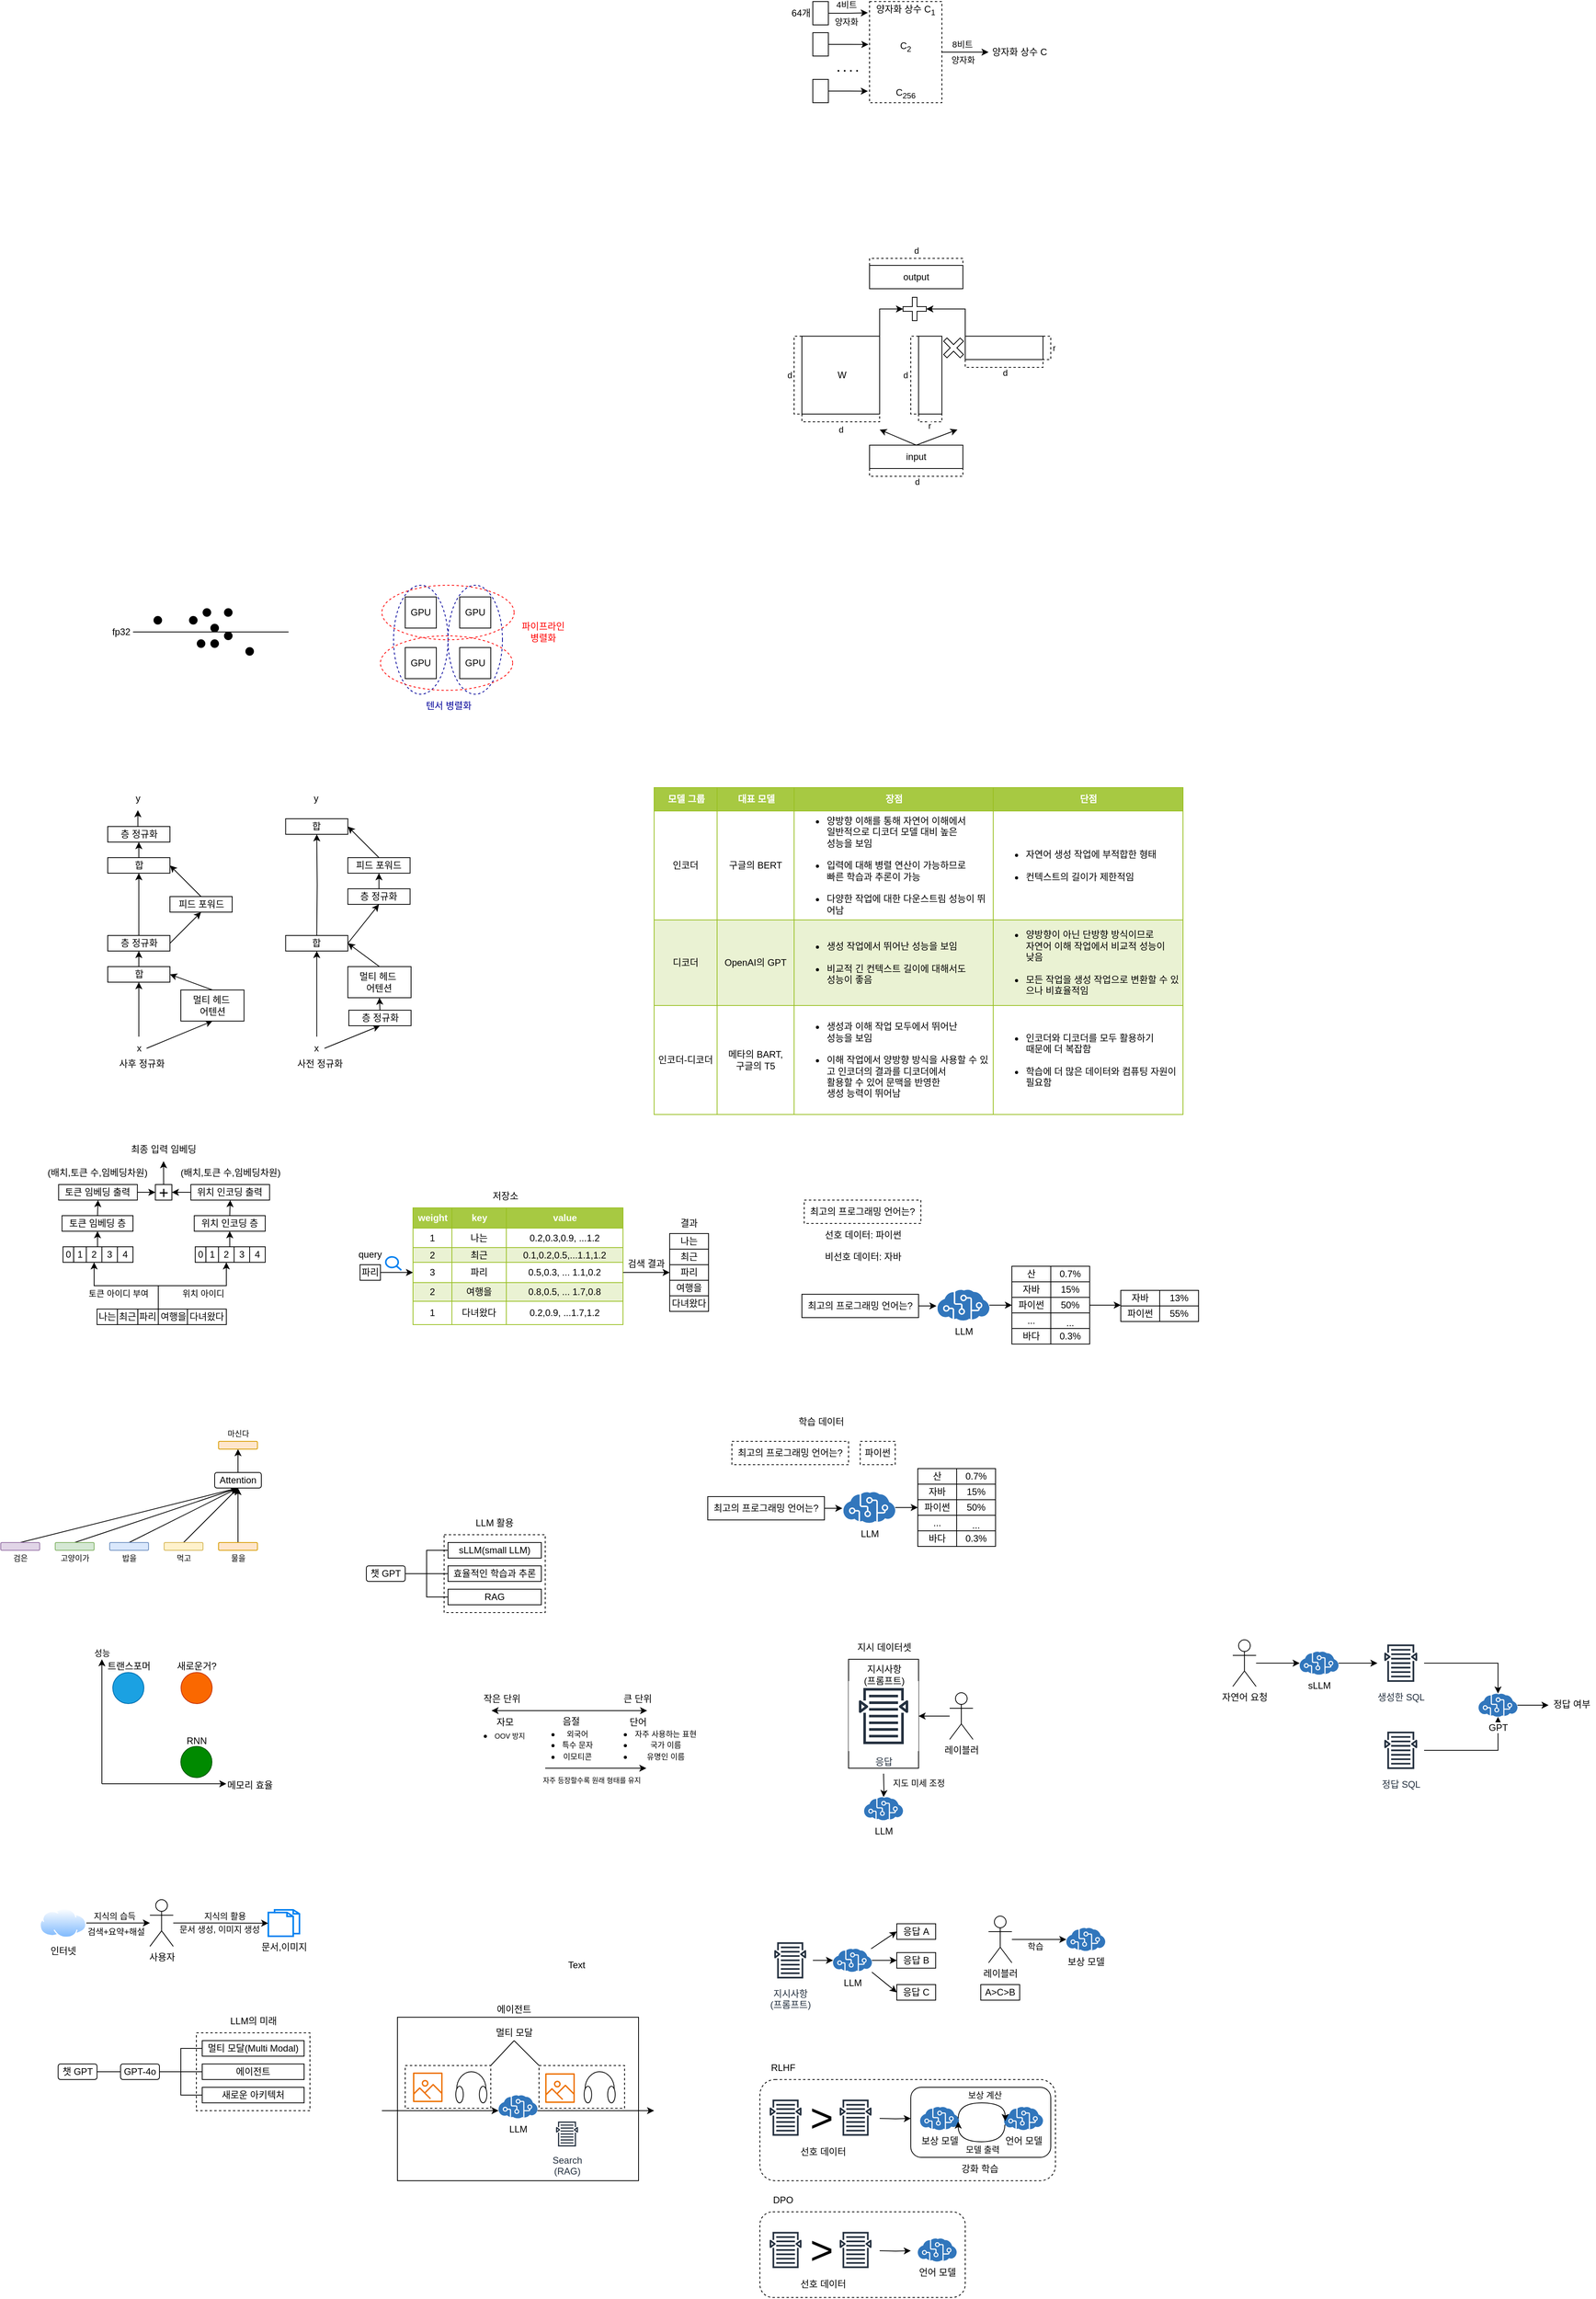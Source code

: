 <mxfile version="24.8.3">
  <diagram name="페이지-1" id="ukxxMPAlmyM7oNkTWLQT">
    <mxGraphModel dx="1434" dy="3110" grid="1" gridSize="10" guides="1" tooltips="1" connect="1" arrows="1" fold="1" page="1" pageScale="1" pageWidth="827" pageHeight="1169" math="0" shadow="0">
      <root>
        <mxCell id="0" />
        <mxCell id="1" parent="0" />
        <mxCell id="5_7mXPR_Yr1a1Nt4uAli-59" value="" style="rounded=1;whiteSpace=wrap;html=1;dashed=1;fillColor=none;" parent="1" vertex="1">
          <mxGeometry x="1046" y="950" width="264" height="110" as="geometry" />
        </mxCell>
        <mxCell id="5_7mXPR_Yr1a1Nt4uAli-39" value="" style="rounded=1;whiteSpace=wrap;html=1;" parent="1" vertex="1">
          <mxGeometry x="1240" y="790" width="180" height="90" as="geometry" />
        </mxCell>
        <mxCell id="0hQ1n2YjlXsZmbkTdRMv-29" value="" style="rounded=0;whiteSpace=wrap;html=1;" parent="1" vertex="1">
          <mxGeometry x="1160" y="240" width="90" height="140" as="geometry" />
        </mxCell>
        <mxCell id="VUXOVUJdnFgX3zHBfYaI-144" value="" style="shape=tableRow;horizontal=0;startSize=0;swimlaneHead=0;swimlaneBody=0;top=0;left=0;bottom=0;right=0;dropTarget=0;collapsible=0;recursiveResize=0;expand=0;fontStyle=0;strokeColor=inherit;fillColor=#ffffff;" parent="1" vertex="1">
          <mxGeometry x="600" y="-220" width="270" height="33" as="geometry" />
        </mxCell>
        <mxCell id="VUXOVUJdnFgX3zHBfYaI-145" value="1" style="connectable=0;recursiveResize=0;strokeColor=#98bf21;fillColor=inherit;fontStyle=0;align=center;whiteSpace=wrap;html=1;" parent="VUXOVUJdnFgX3zHBfYaI-144" vertex="1">
          <mxGeometry width="50" height="30" as="geometry">
            <mxRectangle width="93" height="33" as="alternateBounds" />
          </mxGeometry>
        </mxCell>
        <mxCell id="VUXOVUJdnFgX3zHBfYaI-146" value="다녀왔다" style="connectable=0;recursiveResize=0;strokeColor=#98bf21;fillColor=inherit;fontStyle=0;align=center;whiteSpace=wrap;html=1;" parent="VUXOVUJdnFgX3zHBfYaI-144" vertex="1">
          <mxGeometry x="50" width="70" height="30" as="geometry">
            <mxRectangle width="94" height="33" as="alternateBounds" />
          </mxGeometry>
        </mxCell>
        <mxCell id="3yqZF_V5rGoLSmcY_XIU-79" value="" style="rounded=0;whiteSpace=wrap;html=1;fillColor=none;" parent="1" vertex="1">
          <mxGeometry x="580" y="700" width="310" height="210" as="geometry" />
        </mxCell>
        <mxCell id="3yqZF_V5rGoLSmcY_XIU-7" style="rounded=0;orthogonalLoop=1;jettySize=auto;html=1;exitX=0.5;exitY=0;exitDx=0;exitDy=0;entryX=0.5;entryY=1;entryDx=0;entryDy=0;strokeColor=default;" parent="1" source="3yqZF_V5rGoLSmcY_XIU-1" target="3yqZF_V5rGoLSmcY_XIU-6" edge="1">
          <mxGeometry relative="1" as="geometry" />
        </mxCell>
        <mxCell id="3yqZF_V5rGoLSmcY_XIU-1" value="" style="rounded=1;whiteSpace=wrap;html=1;fillColor=#e1d5e7;strokeColor=#9673a6;" parent="1" vertex="1">
          <mxGeometry x="70" y="90" width="50" height="10" as="geometry" />
        </mxCell>
        <mxCell id="3yqZF_V5rGoLSmcY_XIU-9" style="rounded=0;orthogonalLoop=1;jettySize=auto;html=1;exitX=0.5;exitY=0;exitDx=0;exitDy=0;entryX=0.5;entryY=1;entryDx=0;entryDy=0;" parent="1" source="3yqZF_V5rGoLSmcY_XIU-2" target="3yqZF_V5rGoLSmcY_XIU-6" edge="1">
          <mxGeometry relative="1" as="geometry" />
        </mxCell>
        <mxCell id="3yqZF_V5rGoLSmcY_XIU-2" value="" style="rounded=1;whiteSpace=wrap;html=1;fillColor=#d5e8d4;strokeColor=#82b366;" parent="1" vertex="1">
          <mxGeometry x="140" y="90" width="50" height="10" as="geometry" />
        </mxCell>
        <mxCell id="3yqZF_V5rGoLSmcY_XIU-10" style="rounded=0;orthogonalLoop=1;jettySize=auto;html=1;exitX=0.5;exitY=0;exitDx=0;exitDy=0;entryX=0.5;entryY=1;entryDx=0;entryDy=0;" parent="1" source="3yqZF_V5rGoLSmcY_XIU-3" target="3yqZF_V5rGoLSmcY_XIU-6" edge="1">
          <mxGeometry relative="1" as="geometry" />
        </mxCell>
        <mxCell id="3yqZF_V5rGoLSmcY_XIU-3" value="" style="rounded=1;whiteSpace=wrap;html=1;fillColor=#dae8fc;strokeColor=#6c8ebf;" parent="1" vertex="1">
          <mxGeometry x="210" y="90" width="50" height="10" as="geometry" />
        </mxCell>
        <mxCell id="3yqZF_V5rGoLSmcY_XIU-11" style="rounded=0;orthogonalLoop=1;jettySize=auto;html=1;exitX=0.5;exitY=0;exitDx=0;exitDy=0;entryX=0.5;entryY=1;entryDx=0;entryDy=0;" parent="1" source="3yqZF_V5rGoLSmcY_XIU-4" target="3yqZF_V5rGoLSmcY_XIU-6" edge="1">
          <mxGeometry relative="1" as="geometry" />
        </mxCell>
        <mxCell id="3yqZF_V5rGoLSmcY_XIU-4" value="" style="rounded=1;whiteSpace=wrap;html=1;fillColor=#fff2cc;strokeColor=#d6b656;" parent="1" vertex="1">
          <mxGeometry x="280" y="90" width="50" height="10" as="geometry" />
        </mxCell>
        <mxCell id="3yqZF_V5rGoLSmcY_XIU-12" style="edgeStyle=orthogonalEdgeStyle;rounded=0;orthogonalLoop=1;jettySize=auto;html=1;exitX=0.5;exitY=0;exitDx=0;exitDy=0;entryX=0.5;entryY=1;entryDx=0;entryDy=0;" parent="1" source="3yqZF_V5rGoLSmcY_XIU-5" target="3yqZF_V5rGoLSmcY_XIU-6" edge="1">
          <mxGeometry relative="1" as="geometry" />
        </mxCell>
        <mxCell id="3yqZF_V5rGoLSmcY_XIU-5" value="" style="rounded=1;whiteSpace=wrap;html=1;fillColor=#ffe6cc;strokeColor=#d79b00;" parent="1" vertex="1">
          <mxGeometry x="350" y="90" width="50" height="10" as="geometry" />
        </mxCell>
        <mxCell id="3yqZF_V5rGoLSmcY_XIU-13" style="edgeStyle=orthogonalEdgeStyle;rounded=0;orthogonalLoop=1;jettySize=auto;html=1;exitX=0.5;exitY=0;exitDx=0;exitDy=0;entryX=0.5;entryY=1;entryDx=0;entryDy=0;" parent="1" source="3yqZF_V5rGoLSmcY_XIU-6" target="3yqZF_V5rGoLSmcY_XIU-15" edge="1">
          <mxGeometry relative="1" as="geometry">
            <mxPoint x="377.524" y="-70" as="targetPoint" />
          </mxGeometry>
        </mxCell>
        <mxCell id="3yqZF_V5rGoLSmcY_XIU-6" value="Attention" style="rounded=1;whiteSpace=wrap;html=1;" parent="1" vertex="1">
          <mxGeometry x="345" width="60" height="20" as="geometry" />
        </mxCell>
        <mxCell id="3yqZF_V5rGoLSmcY_XIU-15" value="" style="rounded=1;whiteSpace=wrap;html=1;fillColor=#ffe6cc;strokeColor=#d79b00;" parent="1" vertex="1">
          <mxGeometry x="350" y="-40" width="50" height="10" as="geometry" />
        </mxCell>
        <mxCell id="3yqZF_V5rGoLSmcY_XIU-18" value="검은" style="text;html=1;align=center;verticalAlign=middle;whiteSpace=wrap;rounded=0;fontSize=10;" parent="1" vertex="1">
          <mxGeometry x="77.5" y="100" width="35" height="20" as="geometry" />
        </mxCell>
        <mxCell id="3yqZF_V5rGoLSmcY_XIU-19" value="고양이가" style="text;html=1;align=center;verticalAlign=middle;whiteSpace=wrap;rounded=0;fontSize=10;" parent="1" vertex="1">
          <mxGeometry x="143.75" y="100" width="42.5" height="20" as="geometry" />
        </mxCell>
        <mxCell id="3yqZF_V5rGoLSmcY_XIU-20" value="밥을" style="text;html=1;align=center;verticalAlign=middle;whiteSpace=wrap;rounded=0;fontSize=10;" parent="1" vertex="1">
          <mxGeometry x="217.5" y="100" width="35" height="20" as="geometry" />
        </mxCell>
        <mxCell id="3yqZF_V5rGoLSmcY_XIU-21" value="먹고" style="text;html=1;align=center;verticalAlign=middle;whiteSpace=wrap;rounded=0;fontSize=10;" parent="1" vertex="1">
          <mxGeometry x="287.5" y="100" width="35" height="20" as="geometry" />
        </mxCell>
        <mxCell id="3yqZF_V5rGoLSmcY_XIU-22" value="물을" style="text;html=1;align=center;verticalAlign=middle;whiteSpace=wrap;rounded=0;fontSize=10;" parent="1" vertex="1">
          <mxGeometry x="357.5" y="100" width="35" height="20" as="geometry" />
        </mxCell>
        <mxCell id="3yqZF_V5rGoLSmcY_XIU-23" value="마신다" style="text;html=1;align=center;verticalAlign=middle;whiteSpace=wrap;rounded=0;fontSize=10;" parent="1" vertex="1">
          <mxGeometry x="357.5" y="-60" width="35" height="20" as="geometry" />
        </mxCell>
        <mxCell id="3yqZF_V5rGoLSmcY_XIU-24" value="" style="endArrow=classic;html=1;rounded=0;" parent="1" edge="1">
          <mxGeometry width="50" height="50" relative="1" as="geometry">
            <mxPoint x="200" y="400" as="sourcePoint" />
            <mxPoint x="360" y="400" as="targetPoint" />
          </mxGeometry>
        </mxCell>
        <mxCell id="3yqZF_V5rGoLSmcY_XIU-25" value="" style="endArrow=classic;html=1;rounded=0;" parent="1" edge="1">
          <mxGeometry width="50" height="50" relative="1" as="geometry">
            <mxPoint x="200" y="400" as="sourcePoint" />
            <mxPoint x="200" y="240" as="targetPoint" />
          </mxGeometry>
        </mxCell>
        <mxCell id="3yqZF_V5rGoLSmcY_XIU-34" value="성능" style="edgeLabel;html=1;align=center;verticalAlign=middle;resizable=0;points=[];" parent="3yqZF_V5rGoLSmcY_XIU-25" vertex="1" connectable="0">
          <mxGeometry x="0.403" y="-1" relative="1" as="geometry">
            <mxPoint x="-1" y="-56" as="offset" />
          </mxGeometry>
        </mxCell>
        <mxCell id="3yqZF_V5rGoLSmcY_XIU-26" value="" style="ellipse;whiteSpace=wrap;html=1;aspect=fixed;fillColor=#1ba1e2;fontColor=#ffffff;strokeColor=#006EAF;" parent="1" vertex="1">
          <mxGeometry x="214" y="257" width="40" height="40" as="geometry" />
        </mxCell>
        <mxCell id="3yqZF_V5rGoLSmcY_XIU-28" value="트랜스포머" style="text;html=1;align=center;verticalAlign=middle;whiteSpace=wrap;rounded=0;" parent="1" vertex="1">
          <mxGeometry x="201.25" y="234" width="67.5" height="30" as="geometry" />
        </mxCell>
        <mxCell id="3yqZF_V5rGoLSmcY_XIU-29" value="" style="ellipse;whiteSpace=wrap;html=1;aspect=fixed;fillColor=#008a00;fontColor=#ffffff;strokeColor=#005700;" parent="1" vertex="1">
          <mxGeometry x="301.5" y="352" width="40" height="40" as="geometry" />
        </mxCell>
        <mxCell id="3yqZF_V5rGoLSmcY_XIU-30" value="RNN" style="text;html=1;align=center;verticalAlign=middle;whiteSpace=wrap;rounded=0;" parent="1" vertex="1">
          <mxGeometry x="287.5" y="330" width="67.5" height="30" as="geometry" />
        </mxCell>
        <mxCell id="3yqZF_V5rGoLSmcY_XIU-31" value="" style="ellipse;whiteSpace=wrap;html=1;aspect=fixed;fillColor=#fa6800;fontColor=#000000;strokeColor=#C73500;" parent="1" vertex="1">
          <mxGeometry x="301.75" y="257" width="40" height="40" as="geometry" />
        </mxCell>
        <mxCell id="3yqZF_V5rGoLSmcY_XIU-32" value="새로운거?" style="text;html=1;align=center;verticalAlign=middle;whiteSpace=wrap;rounded=0;" parent="1" vertex="1">
          <mxGeometry x="291.75" y="234" width="60" height="30" as="geometry" />
        </mxCell>
        <mxCell id="3yqZF_V5rGoLSmcY_XIU-33" value="메모리 효율" style="text;html=1;align=center;verticalAlign=middle;resizable=0;points=[];autosize=1;strokeColor=none;fillColor=none;" parent="1" vertex="1">
          <mxGeometry x="345" y="387" width="90" height="30" as="geometry" />
        </mxCell>
        <mxCell id="3yqZF_V5rGoLSmcY_XIU-41" style="edgeStyle=orthogonalEdgeStyle;rounded=0;orthogonalLoop=1;jettySize=auto;html=1;exitX=1;exitY=0.5;exitDx=0;exitDy=0;entryX=0;entryY=0.5;entryDx=0;entryDy=0;endArrow=none;endFill=0;" parent="1" source="3yqZF_V5rGoLSmcY_XIU-35" target="3yqZF_V5rGoLSmcY_XIU-39" edge="1">
          <mxGeometry relative="1" as="geometry" />
        </mxCell>
        <mxCell id="3yqZF_V5rGoLSmcY_XIU-42" style="edgeStyle=orthogonalEdgeStyle;rounded=0;orthogonalLoop=1;jettySize=auto;html=1;exitX=1;exitY=0.5;exitDx=0;exitDy=0;entryX=0;entryY=0.5;entryDx=0;entryDy=0;endArrow=none;endFill=0;" parent="1" source="3yqZF_V5rGoLSmcY_XIU-35" target="3yqZF_V5rGoLSmcY_XIU-40" edge="1">
          <mxGeometry relative="1" as="geometry" />
        </mxCell>
        <mxCell id="3yqZF_V5rGoLSmcY_XIU-43" style="edgeStyle=orthogonalEdgeStyle;rounded=0;orthogonalLoop=1;jettySize=auto;html=1;exitX=1;exitY=0.5;exitDx=0;exitDy=0;entryX=0;entryY=0.5;entryDx=0;entryDy=0;endArrow=none;endFill=0;" parent="1" source="3yqZF_V5rGoLSmcY_XIU-35" target="3yqZF_V5rGoLSmcY_XIU-38" edge="1">
          <mxGeometry relative="1" as="geometry" />
        </mxCell>
        <mxCell id="3yqZF_V5rGoLSmcY_XIU-35" value="챗 GPT" style="rounded=1;whiteSpace=wrap;html=1;" parent="1" vertex="1">
          <mxGeometry x="540" y="120" width="50" height="20" as="geometry" />
        </mxCell>
        <mxCell id="3yqZF_V5rGoLSmcY_XIU-36" value="" style="rounded=0;whiteSpace=wrap;html=1;fillColor=none;dashed=1;" parent="1" vertex="1">
          <mxGeometry x="640" y="80" width="130" height="100" as="geometry" />
        </mxCell>
        <mxCell id="3yqZF_V5rGoLSmcY_XIU-37" value="LLM 활용" style="text;html=1;align=center;verticalAlign=middle;whiteSpace=wrap;rounded=0;" parent="1" vertex="1">
          <mxGeometry x="675" y="50" width="60" height="30" as="geometry" />
        </mxCell>
        <mxCell id="3yqZF_V5rGoLSmcY_XIU-38" value="sLLM(small LLM)" style="rounded=0;whiteSpace=wrap;html=1;fillColor=none;" parent="1" vertex="1">
          <mxGeometry x="645" y="90" width="120" height="20" as="geometry" />
        </mxCell>
        <mxCell id="3yqZF_V5rGoLSmcY_XIU-39" value="효율적인 학습과 추론" style="rounded=0;whiteSpace=wrap;html=1;fillColor=none;" parent="1" vertex="1">
          <mxGeometry x="645" y="120" width="120" height="20" as="geometry" />
        </mxCell>
        <mxCell id="3yqZF_V5rGoLSmcY_XIU-40" value="RAG" style="rounded=0;whiteSpace=wrap;html=1;fillColor=none;" parent="1" vertex="1">
          <mxGeometry x="645" y="150" width="120" height="20" as="geometry" />
        </mxCell>
        <mxCell id="3yqZF_V5rGoLSmcY_XIU-47" style="edgeStyle=orthogonalEdgeStyle;rounded=0;orthogonalLoop=1;jettySize=auto;html=1;exitX=1;exitY=0.5;exitDx=0;exitDy=0;" parent="1" source="3yqZF_V5rGoLSmcY_XIU-45" target="3yqZF_V5rGoLSmcY_XIU-46" edge="1">
          <mxGeometry relative="1" as="geometry" />
        </mxCell>
        <mxCell id="3yqZF_V5rGoLSmcY_XIU-48" value="검색+요약+해설" style="edgeLabel;html=1;align=center;verticalAlign=middle;resizable=0;points=[];" parent="3yqZF_V5rGoLSmcY_XIU-47" vertex="1" connectable="0">
          <mxGeometry x="0.045" relative="1" as="geometry">
            <mxPoint x="-5" y="11" as="offset" />
          </mxGeometry>
        </mxCell>
        <mxCell id="3yqZF_V5rGoLSmcY_XIU-45" value="인터넷" style="image;aspect=fixed;perimeter=ellipsePerimeter;html=1;align=center;shadow=0;dashed=0;spacingTop=3;image=img/lib/active_directory/internet_cloud.svg;" parent="1" vertex="1">
          <mxGeometry x="120" y="560" width="60" height="37.8" as="geometry" />
        </mxCell>
        <mxCell id="3yqZF_V5rGoLSmcY_XIU-46" value="사용자" style="shape=umlActor;verticalLabelPosition=bottom;verticalAlign=top;html=1;outlineConnect=0;" parent="1" vertex="1">
          <mxGeometry x="261.75" y="548.9" width="30" height="60" as="geometry" />
        </mxCell>
        <mxCell id="3yqZF_V5rGoLSmcY_XIU-49" value="지식의 습득" style="edgeLabel;html=1;align=center;verticalAlign=middle;resizable=0;points=[];" parent="1" vertex="1" connectable="0">
          <mxGeometry x="215.497" y="570.0" as="geometry" />
        </mxCell>
        <mxCell id="3yqZF_V5rGoLSmcY_XIU-50" value="문서,이미지" style="html=1;verticalLabelPosition=bottom;align=center;labelBackgroundColor=#ffffff;verticalAlign=top;strokeWidth=2;strokeColor=#0080F0;shadow=0;dashed=0;shape=mxgraph.ios7.icons.documents;" parent="1" vertex="1">
          <mxGeometry x="414" y="561.95" width="40" height="33.9" as="geometry" />
        </mxCell>
        <mxCell id="3yqZF_V5rGoLSmcY_XIU-51" style="edgeStyle=orthogonalEdgeStyle;rounded=0;orthogonalLoop=1;jettySize=auto;html=1;entryX=-0.004;entryY=0.509;entryDx=0;entryDy=0;entryPerimeter=0;" parent="1" source="3yqZF_V5rGoLSmcY_XIU-46" target="3yqZF_V5rGoLSmcY_XIU-50" edge="1">
          <mxGeometry relative="1" as="geometry">
            <mxPoint x="300" y="580" as="sourcePoint" />
          </mxGeometry>
        </mxCell>
        <mxCell id="3yqZF_V5rGoLSmcY_XIU-52" value="문서 생성, 이미지 생성" style="edgeLabel;html=1;align=center;verticalAlign=middle;resizable=0;points=[];" parent="3yqZF_V5rGoLSmcY_XIU-51" vertex="1" connectable="0">
          <mxGeometry x="-0.234" y="1" relative="1" as="geometry">
            <mxPoint x="12" y="9" as="offset" />
          </mxGeometry>
        </mxCell>
        <mxCell id="3yqZF_V5rGoLSmcY_XIU-53" value="지식의 활용" style="edgeLabel;html=1;align=center;verticalAlign=middle;resizable=0;points=[];" parent="1" vertex="1" connectable="0">
          <mxGeometry x="357.497" y="570.0" as="geometry" />
        </mxCell>
        <mxCell id="3yqZF_V5rGoLSmcY_XIU-54" style="edgeStyle=orthogonalEdgeStyle;rounded=0;orthogonalLoop=1;jettySize=auto;html=1;exitX=1;exitY=0.5;exitDx=0;exitDy=0;entryX=0;entryY=0.5;entryDx=0;entryDy=0;endArrow=none;endFill=0;" parent="1" source="3yqZF_V5rGoLSmcY_XIU-57" target="3yqZF_V5rGoLSmcY_XIU-61" edge="1">
          <mxGeometry relative="1" as="geometry" />
        </mxCell>
        <mxCell id="3yqZF_V5rGoLSmcY_XIU-55" style="edgeStyle=orthogonalEdgeStyle;rounded=0;orthogonalLoop=1;jettySize=auto;html=1;exitX=1;exitY=0.5;exitDx=0;exitDy=0;entryX=0;entryY=0.5;entryDx=0;entryDy=0;endArrow=none;endFill=0;" parent="1" source="3yqZF_V5rGoLSmcY_XIU-57" target="3yqZF_V5rGoLSmcY_XIU-62" edge="1">
          <mxGeometry relative="1" as="geometry" />
        </mxCell>
        <mxCell id="3yqZF_V5rGoLSmcY_XIU-56" style="edgeStyle=orthogonalEdgeStyle;rounded=0;orthogonalLoop=1;jettySize=auto;html=1;exitX=1;exitY=0.5;exitDx=0;exitDy=0;entryX=0;entryY=0.5;entryDx=0;entryDy=0;endArrow=none;endFill=0;" parent="1" source="3yqZF_V5rGoLSmcY_XIU-57" target="3yqZF_V5rGoLSmcY_XIU-60" edge="1">
          <mxGeometry relative="1" as="geometry" />
        </mxCell>
        <mxCell id="3yqZF_V5rGoLSmcY_XIU-57" value="GPT-4o" style="rounded=1;whiteSpace=wrap;html=1;" parent="1" vertex="1">
          <mxGeometry x="224" y="760" width="50" height="20" as="geometry" />
        </mxCell>
        <mxCell id="3yqZF_V5rGoLSmcY_XIU-58" value="" style="rounded=0;whiteSpace=wrap;html=1;fillColor=none;dashed=1;" parent="1" vertex="1">
          <mxGeometry x="321.5" y="720" width="146" height="100" as="geometry" />
        </mxCell>
        <mxCell id="3yqZF_V5rGoLSmcY_XIU-59" value="LLM의 미래" style="text;html=1;align=center;verticalAlign=middle;whiteSpace=wrap;rounded=0;" parent="1" vertex="1">
          <mxGeometry x="360" y="690" width="70" height="30" as="geometry" />
        </mxCell>
        <mxCell id="3yqZF_V5rGoLSmcY_XIU-60" value="멀티 모달(Multi Modal)" style="rounded=0;whiteSpace=wrap;html=1;fillColor=none;" parent="1" vertex="1">
          <mxGeometry x="329" y="730" width="131" height="20" as="geometry" />
        </mxCell>
        <mxCell id="3yqZF_V5rGoLSmcY_XIU-61" value="에이전트" style="rounded=0;whiteSpace=wrap;html=1;fillColor=none;" parent="1" vertex="1">
          <mxGeometry x="329" y="760" width="131" height="20" as="geometry" />
        </mxCell>
        <mxCell id="3yqZF_V5rGoLSmcY_XIU-62" value="새로운 아키텍처" style="rounded=0;whiteSpace=wrap;html=1;fillColor=none;" parent="1" vertex="1">
          <mxGeometry x="329" y="790" width="131" height="20" as="geometry" />
        </mxCell>
        <mxCell id="3yqZF_V5rGoLSmcY_XIU-65" style="edgeStyle=orthogonalEdgeStyle;rounded=0;orthogonalLoop=1;jettySize=auto;html=1;exitX=1;exitY=0.5;exitDx=0;exitDy=0;entryX=0;entryY=0.5;entryDx=0;entryDy=0;endArrow=none;endFill=0;" parent="1" source="3yqZF_V5rGoLSmcY_XIU-64" target="3yqZF_V5rGoLSmcY_XIU-57" edge="1">
          <mxGeometry relative="1" as="geometry" />
        </mxCell>
        <mxCell id="3yqZF_V5rGoLSmcY_XIU-64" value="챗 GPT" style="rounded=1;whiteSpace=wrap;html=1;" parent="1" vertex="1">
          <mxGeometry x="143.75" y="760" width="50" height="20" as="geometry" />
        </mxCell>
        <mxCell id="3yqZF_V5rGoLSmcY_XIU-66" value="" style="sketch=0;outlineConnect=0;fontColor=#232F3E;gradientColor=none;fillColor=#ED7100;strokeColor=none;dashed=0;verticalLabelPosition=bottom;verticalAlign=top;align=center;html=1;fontSize=12;fontStyle=0;aspect=fixed;pointerEvents=1;shape=mxgraph.aws4.container_registry_image;" parent="1" vertex="1">
          <mxGeometry x="600" y="771" width="38" height="38" as="geometry" />
        </mxCell>
        <mxCell id="3yqZF_V5rGoLSmcY_XIU-67" value="" style="verticalLabelPosition=bottom;shadow=0;dashed=0;align=center;html=1;verticalAlign=top;shape=mxgraph.electrical.radio.headphones;pointerEvents=1;" parent="1" vertex="1">
          <mxGeometry x="655" y="770" width="40" height="40" as="geometry" />
        </mxCell>
        <mxCell id="3yqZF_V5rGoLSmcY_XIU-68" value="LLM" style="image;sketch=0;aspect=fixed;html=1;points=[];align=center;fontSize=12;image=img/lib/mscae/Cognitive_Services.svg;" parent="1" vertex="1">
          <mxGeometry x="710" y="800" width="50" height="30" as="geometry" />
        </mxCell>
        <mxCell id="3yqZF_V5rGoLSmcY_XIU-69" value="" style="endArrow=classic;html=1;rounded=0;" parent="1" edge="1">
          <mxGeometry width="50" height="50" relative="1" as="geometry">
            <mxPoint x="560" y="820" as="sourcePoint" />
            <mxPoint x="710" y="820" as="targetPoint" />
          </mxGeometry>
        </mxCell>
        <mxCell id="3yqZF_V5rGoLSmcY_XIU-70" value="" style="sketch=0;outlineConnect=0;fontColor=#232F3E;gradientColor=none;fillColor=#ED7100;strokeColor=none;dashed=0;verticalLabelPosition=bottom;verticalAlign=top;align=center;html=1;fontSize=12;fontStyle=0;aspect=fixed;pointerEvents=1;shape=mxgraph.aws4.container_registry_image;" parent="1" vertex="1">
          <mxGeometry x="770" y="772" width="38" height="38" as="geometry" />
        </mxCell>
        <mxCell id="3yqZF_V5rGoLSmcY_XIU-71" value="" style="verticalLabelPosition=bottom;shadow=0;dashed=0;align=center;html=1;verticalAlign=top;shape=mxgraph.electrical.radio.headphones;pointerEvents=1;" parent="1" vertex="1">
          <mxGeometry x="820" y="770" width="40" height="40" as="geometry" />
        </mxCell>
        <mxCell id="3yqZF_V5rGoLSmcY_XIU-72" value="" style="endArrow=classic;html=1;rounded=0;" parent="1" edge="1">
          <mxGeometry width="50" height="50" relative="1" as="geometry">
            <mxPoint x="760" y="820" as="sourcePoint" />
            <mxPoint x="910" y="820" as="targetPoint" />
          </mxGeometry>
        </mxCell>
        <mxCell id="3yqZF_V5rGoLSmcY_XIU-75" style="rounded=0;orthogonalLoop=1;jettySize=auto;html=1;exitX=1;exitY=0;exitDx=0;exitDy=0;endArrow=none;endFill=0;" parent="1" source="3yqZF_V5rGoLSmcY_XIU-73" edge="1">
          <mxGeometry relative="1" as="geometry">
            <mxPoint x="730" y="730" as="targetPoint" />
          </mxGeometry>
        </mxCell>
        <mxCell id="3yqZF_V5rGoLSmcY_XIU-73" value="" style="rounded=0;whiteSpace=wrap;html=1;fillColor=none;dashed=1;" parent="1" vertex="1">
          <mxGeometry x="590" y="762" width="110" height="55" as="geometry" />
        </mxCell>
        <mxCell id="3yqZF_V5rGoLSmcY_XIU-76" style="rounded=0;orthogonalLoop=1;jettySize=auto;html=1;exitX=0;exitY=0;exitDx=0;exitDy=0;endArrow=none;endFill=0;" parent="1" source="3yqZF_V5rGoLSmcY_XIU-74" edge="1">
          <mxGeometry relative="1" as="geometry">
            <mxPoint x="730" y="730" as="targetPoint" />
          </mxGeometry>
        </mxCell>
        <mxCell id="3yqZF_V5rGoLSmcY_XIU-74" value="" style="rounded=0;whiteSpace=wrap;html=1;fillColor=none;dashed=1;" parent="1" vertex="1">
          <mxGeometry x="762" y="762" width="110" height="55" as="geometry" />
        </mxCell>
        <mxCell id="3yqZF_V5rGoLSmcY_XIU-77" value="멀티 모달&amp;nbsp;" style="text;html=1;align=center;verticalAlign=middle;whiteSpace=wrap;rounded=0;" parent="1" vertex="1">
          <mxGeometry x="702" y="710" width="60" height="20" as="geometry" />
        </mxCell>
        <mxCell id="3yqZF_V5rGoLSmcY_XIU-78" value="Search&lt;br&gt;&lt;div&gt;(RAG)&lt;/div&gt;" style="sketch=0;outlineConnect=0;fontColor=#232F3E;gradientColor=none;strokeColor=#232F3E;fillColor=#ffffff;dashed=0;verticalLabelPosition=bottom;verticalAlign=top;align=center;html=1;fontSize=12;fontStyle=0;aspect=fixed;shape=mxgraph.aws4.resourceIcon;resIcon=mxgraph.aws4.search_documents;" parent="1" vertex="1">
          <mxGeometry x="778" y="830" width="40" height="40" as="geometry" />
        </mxCell>
        <mxCell id="3yqZF_V5rGoLSmcY_XIU-81" value="에이전트" style="text;html=1;align=center;verticalAlign=middle;whiteSpace=wrap;rounded=0;" parent="1" vertex="1">
          <mxGeometry x="700" y="680" width="60" height="20" as="geometry" />
        </mxCell>
        <mxCell id="VUXOVUJdnFgX3zHBfYaI-8" value="" style="endArrow=classic;startArrow=classic;html=1;rounded=0;" parent="1" edge="1">
          <mxGeometry width="50" height="50" relative="1" as="geometry">
            <mxPoint x="701" y="306" as="sourcePoint" />
            <mxPoint x="901" y="306" as="targetPoint" />
          </mxGeometry>
        </mxCell>
        <mxCell id="VUXOVUJdnFgX3zHBfYaI-9" value="음절" style="text;html=1;align=center;verticalAlign=middle;whiteSpace=wrap;rounded=0;" parent="1" vertex="1">
          <mxGeometry x="787" y="310" width="33" height="20" as="geometry" />
        </mxCell>
        <mxCell id="VUXOVUJdnFgX3zHBfYaI-10" value="단어" style="text;html=1;align=center;verticalAlign=middle;whiteSpace=wrap;rounded=0;" parent="1" vertex="1">
          <mxGeometry x="872.75" y="311" width="33" height="20" as="geometry" />
        </mxCell>
        <mxCell id="VUXOVUJdnFgX3zHBfYaI-11" value="자모" style="text;html=1;align=center;verticalAlign=middle;whiteSpace=wrap;rounded=0;" parent="1" vertex="1">
          <mxGeometry x="702" y="311" width="33" height="20" as="geometry" />
        </mxCell>
        <mxCell id="VUXOVUJdnFgX3zHBfYaI-16" value="작은 단위" style="text;html=1;align=center;verticalAlign=middle;whiteSpace=wrap;rounded=0;" parent="1" vertex="1">
          <mxGeometry x="686.75" y="284" width="55" height="13" as="geometry" />
        </mxCell>
        <mxCell id="VUXOVUJdnFgX3zHBfYaI-17" value="큰 단위" style="text;html=1;align=center;verticalAlign=middle;whiteSpace=wrap;rounded=0;" parent="1" vertex="1">
          <mxGeometry x="865.13" y="284" width="48.25" height="13" as="geometry" />
        </mxCell>
        <mxCell id="VUXOVUJdnFgX3zHBfYaI-19" value="&lt;ul&gt;&lt;li&gt;&lt;font style=&quot;font-size: 9px;&quot;&gt;OOV 방지&lt;/font&gt;&lt;/li&gt;&lt;/ul&gt;" style="text;html=1;align=center;verticalAlign=middle;whiteSpace=wrap;rounded=0;" parent="1" vertex="1">
          <mxGeometry x="655" y="323" width="98.5" height="29" as="geometry" />
        </mxCell>
        <mxCell id="VUXOVUJdnFgX3zHBfYaI-20" value="&lt;ul&gt;&lt;li&gt;&lt;font size=&quot;1&quot;&gt;외국어&lt;/font&gt;&lt;/li&gt;&lt;li&gt;&lt;font size=&quot;1&quot;&gt;특수 문자&lt;/font&gt;&lt;/li&gt;&lt;li&gt;&lt;font size=&quot;1&quot;&gt;이모티콘&lt;/font&gt;&lt;/li&gt;&lt;/ul&gt;" style="text;html=1;align=center;verticalAlign=middle;whiteSpace=wrap;rounded=0;" parent="1" vertex="1">
          <mxGeometry x="741.75" y="335" width="98.5" height="29" as="geometry" />
        </mxCell>
        <mxCell id="VUXOVUJdnFgX3zHBfYaI-21" value="&lt;ul&gt;&lt;li&gt;&lt;font size=&quot;1&quot;&gt;자주 사용하는 표현&lt;/font&gt;&lt;/li&gt;&lt;li&gt;&lt;font size=&quot;1&quot;&gt;국가 이름&lt;/font&gt;&lt;/li&gt;&lt;li&gt;&lt;font size=&quot;1&quot;&gt;유명인 이름&lt;/font&gt;&lt;/li&gt;&lt;/ul&gt;" style="text;html=1;align=center;verticalAlign=middle;whiteSpace=wrap;rounded=0;" parent="1" vertex="1">
          <mxGeometry x="840.25" y="335" width="130" height="29" as="geometry" />
        </mxCell>
        <mxCell id="VUXOVUJdnFgX3zHBfYaI-22" value="" style="endArrow=classic;html=1;rounded=0;" parent="1" edge="1">
          <mxGeometry width="50" height="50" relative="1" as="geometry">
            <mxPoint x="770" y="380" as="sourcePoint" />
            <mxPoint x="900" y="380" as="targetPoint" />
          </mxGeometry>
        </mxCell>
        <mxCell id="VUXOVUJdnFgX3zHBfYaI-23" value="&lt;font style=&quot;font-size: 9px;&quot;&gt;자주 등장할수록 원래 형태를 유지&lt;/font&gt;" style="text;html=1;align=center;verticalAlign=middle;whiteSpace=wrap;rounded=0;" parent="1" vertex="1">
          <mxGeometry x="735" y="380" width="190" height="30" as="geometry" />
        </mxCell>
        <mxCell id="VUXOVUJdnFgX3zHBfYaI-41" value="" style="group" parent="1" vertex="1" connectable="0">
          <mxGeometry x="193.75" y="-210" width="166.25" height="20" as="geometry" />
        </mxCell>
        <mxCell id="VUXOVUJdnFgX3zHBfYaI-24" value="나는" style="rounded=0;whiteSpace=wrap;html=1;" parent="VUXOVUJdnFgX3zHBfYaI-41" vertex="1">
          <mxGeometry width="26.25" height="20" as="geometry" />
        </mxCell>
        <mxCell id="VUXOVUJdnFgX3zHBfYaI-25" value="최근" style="rounded=0;whiteSpace=wrap;html=1;" parent="VUXOVUJdnFgX3zHBfYaI-41" vertex="1">
          <mxGeometry x="26.25" width="26.25" height="20" as="geometry" />
        </mxCell>
        <mxCell id="VUXOVUJdnFgX3zHBfYaI-26" value="파리" style="rounded=0;whiteSpace=wrap;html=1;" parent="VUXOVUJdnFgX3zHBfYaI-41" vertex="1">
          <mxGeometry x="52.5" width="26.25" height="20" as="geometry" />
        </mxCell>
        <mxCell id="VUXOVUJdnFgX3zHBfYaI-27" value="여행을" style="rounded=0;whiteSpace=wrap;html=1;" parent="VUXOVUJdnFgX3zHBfYaI-41" vertex="1">
          <mxGeometry x="78.75" width="37.5" height="20" as="geometry" />
        </mxCell>
        <mxCell id="VUXOVUJdnFgX3zHBfYaI-28" value="다녀왔다" style="rounded=0;whiteSpace=wrap;html=1;" parent="VUXOVUJdnFgX3zHBfYaI-41" vertex="1">
          <mxGeometry x="116.25" width="50" height="20" as="geometry" />
        </mxCell>
        <mxCell id="VUXOVUJdnFgX3zHBfYaI-42" value="" style="group" parent="1" vertex="1" connectable="0">
          <mxGeometry x="320" y="-290" width="90" height="20" as="geometry" />
        </mxCell>
        <mxCell id="VUXOVUJdnFgX3zHBfYaI-36" value="0" style="rounded=0;whiteSpace=wrap;html=1;" parent="VUXOVUJdnFgX3zHBfYaI-42" vertex="1">
          <mxGeometry width="13.75" height="20" as="geometry" />
        </mxCell>
        <mxCell id="VUXOVUJdnFgX3zHBfYaI-37" value="1" style="rounded=0;whiteSpace=wrap;html=1;" parent="VUXOVUJdnFgX3zHBfYaI-42" vertex="1">
          <mxGeometry x="13.75" width="16.25" height="20" as="geometry" />
        </mxCell>
        <mxCell id="VUXOVUJdnFgX3zHBfYaI-38" value="2" style="rounded=0;whiteSpace=wrap;html=1;" parent="VUXOVUJdnFgX3zHBfYaI-42" vertex="1">
          <mxGeometry x="30" width="20" height="20" as="geometry" />
        </mxCell>
        <mxCell id="VUXOVUJdnFgX3zHBfYaI-39" value="3" style="rounded=0;whiteSpace=wrap;html=1;" parent="VUXOVUJdnFgX3zHBfYaI-42" vertex="1">
          <mxGeometry x="50" width="20" height="20" as="geometry" />
        </mxCell>
        <mxCell id="VUXOVUJdnFgX3zHBfYaI-40" value="4" style="rounded=0;whiteSpace=wrap;html=1;" parent="VUXOVUJdnFgX3zHBfYaI-42" vertex="1">
          <mxGeometry x="70" width="20" height="20" as="geometry" />
        </mxCell>
        <mxCell id="VUXOVUJdnFgX3zHBfYaI-43" value="" style="group" parent="1" vertex="1" connectable="0">
          <mxGeometry x="150" y="-290" width="90" height="20" as="geometry" />
        </mxCell>
        <mxCell id="VUXOVUJdnFgX3zHBfYaI-30" value="0" style="rounded=0;whiteSpace=wrap;html=1;" parent="VUXOVUJdnFgX3zHBfYaI-43" vertex="1">
          <mxGeometry width="13.75" height="20" as="geometry" />
        </mxCell>
        <mxCell id="VUXOVUJdnFgX3zHBfYaI-31" value="1" style="rounded=0;whiteSpace=wrap;html=1;" parent="VUXOVUJdnFgX3zHBfYaI-43" vertex="1">
          <mxGeometry x="13.75" width="16.25" height="20" as="geometry" />
        </mxCell>
        <mxCell id="VUXOVUJdnFgX3zHBfYaI-32" value="2" style="rounded=0;whiteSpace=wrap;html=1;" parent="VUXOVUJdnFgX3zHBfYaI-43" vertex="1">
          <mxGeometry x="30" width="20" height="20" as="geometry" />
        </mxCell>
        <mxCell id="VUXOVUJdnFgX3zHBfYaI-33" value="3" style="rounded=0;whiteSpace=wrap;html=1;" parent="VUXOVUJdnFgX3zHBfYaI-43" vertex="1">
          <mxGeometry x="50" width="20" height="20" as="geometry" />
        </mxCell>
        <mxCell id="VUXOVUJdnFgX3zHBfYaI-34" value="4" style="rounded=0;whiteSpace=wrap;html=1;" parent="VUXOVUJdnFgX3zHBfYaI-43" vertex="1">
          <mxGeometry x="70" width="20" height="20" as="geometry" />
        </mxCell>
        <mxCell id="VUXOVUJdnFgX3zHBfYaI-44" style="edgeStyle=orthogonalEdgeStyle;rounded=0;orthogonalLoop=1;jettySize=auto;html=1;exitX=0;exitY=0;exitDx=0;exitDy=0;entryX=0.5;entryY=1;entryDx=0;entryDy=0;" parent="1" source="VUXOVUJdnFgX3zHBfYaI-27" target="VUXOVUJdnFgX3zHBfYaI-32" edge="1">
          <mxGeometry relative="1" as="geometry" />
        </mxCell>
        <mxCell id="VUXOVUJdnFgX3zHBfYaI-47" value="토큰 아이디 부여" style="edgeLabel;html=1;align=center;verticalAlign=middle;resizable=0;points=[];" parent="VUXOVUJdnFgX3zHBfYaI-44" vertex="1" connectable="0">
          <mxGeometry x="0.152" y="-2" relative="1" as="geometry">
            <mxPoint y="12" as="offset" />
          </mxGeometry>
        </mxCell>
        <mxCell id="VUXOVUJdnFgX3zHBfYaI-46" style="edgeStyle=orthogonalEdgeStyle;rounded=0;orthogonalLoop=1;jettySize=auto;html=1;exitX=1;exitY=0;exitDx=0;exitDy=0;entryX=0.5;entryY=1;entryDx=0;entryDy=0;" parent="1" source="VUXOVUJdnFgX3zHBfYaI-26" target="VUXOVUJdnFgX3zHBfYaI-38" edge="1">
          <mxGeometry relative="1" as="geometry" />
        </mxCell>
        <mxCell id="VUXOVUJdnFgX3zHBfYaI-48" value="위치 아이디" style="edgeLabel;html=1;align=center;verticalAlign=middle;resizable=0;points=[];" parent="VUXOVUJdnFgX3zHBfYaI-46" vertex="1" connectable="0">
          <mxGeometry x="0.514" y="-3" relative="1" as="geometry">
            <mxPoint x="-24" y="7" as="offset" />
          </mxGeometry>
        </mxCell>
        <mxCell id="VUXOVUJdnFgX3zHBfYaI-69" style="edgeStyle=orthogonalEdgeStyle;rounded=0;orthogonalLoop=1;jettySize=auto;html=1;exitX=0.5;exitY=0;exitDx=0;exitDy=0;entryX=0.5;entryY=1;entryDx=0;entryDy=0;" parent="1" source="VUXOVUJdnFgX3zHBfYaI-49" target="VUXOVUJdnFgX3zHBfYaI-53" edge="1">
          <mxGeometry relative="1" as="geometry" />
        </mxCell>
        <mxCell id="VUXOVUJdnFgX3zHBfYaI-49" value="토큰 임베딩 층" style="rounded=0;whiteSpace=wrap;html=1;" parent="1" vertex="1">
          <mxGeometry x="148.75" y="-330" width="91.25" height="20" as="geometry" />
        </mxCell>
        <mxCell id="VUXOVUJdnFgX3zHBfYaI-68" style="edgeStyle=orthogonalEdgeStyle;rounded=0;orthogonalLoop=1;jettySize=auto;html=1;exitX=0.5;exitY=0;exitDx=0;exitDy=0;entryX=0.5;entryY=1;entryDx=0;entryDy=0;" parent="1" source="VUXOVUJdnFgX3zHBfYaI-50" target="VUXOVUJdnFgX3zHBfYaI-54" edge="1">
          <mxGeometry relative="1" as="geometry" />
        </mxCell>
        <mxCell id="VUXOVUJdnFgX3zHBfYaI-50" value="위치 인코딩 층" style="rounded=0;whiteSpace=wrap;html=1;" parent="1" vertex="1">
          <mxGeometry x="318.75" y="-330" width="91.25" height="20" as="geometry" />
        </mxCell>
        <mxCell id="VUXOVUJdnFgX3zHBfYaI-51" style="edgeStyle=orthogonalEdgeStyle;rounded=0;orthogonalLoop=1;jettySize=auto;html=1;exitX=0.5;exitY=0;exitDx=0;exitDy=0;entryX=0.5;entryY=1;entryDx=0;entryDy=0;" parent="1" source="VUXOVUJdnFgX3zHBfYaI-32" target="VUXOVUJdnFgX3zHBfYaI-49" edge="1">
          <mxGeometry relative="1" as="geometry" />
        </mxCell>
        <mxCell id="VUXOVUJdnFgX3zHBfYaI-52" style="edgeStyle=orthogonalEdgeStyle;rounded=0;orthogonalLoop=1;jettySize=auto;html=1;exitX=0.5;exitY=0;exitDx=0;exitDy=0;entryX=0.5;entryY=1;entryDx=0;entryDy=0;" parent="1" source="VUXOVUJdnFgX3zHBfYaI-38" target="VUXOVUJdnFgX3zHBfYaI-50" edge="1">
          <mxGeometry relative="1" as="geometry" />
        </mxCell>
        <mxCell id="VUXOVUJdnFgX3zHBfYaI-65" style="edgeStyle=orthogonalEdgeStyle;rounded=0;orthogonalLoop=1;jettySize=auto;html=1;exitX=1;exitY=0.5;exitDx=0;exitDy=0;entryX=0;entryY=0.5;entryDx=0;entryDy=0;" parent="1" source="VUXOVUJdnFgX3zHBfYaI-53" target="VUXOVUJdnFgX3zHBfYaI-62" edge="1">
          <mxGeometry relative="1" as="geometry" />
        </mxCell>
        <mxCell id="VUXOVUJdnFgX3zHBfYaI-53" value="토큰 임베딩 출력" style="rounded=0;whiteSpace=wrap;html=1;" parent="1" vertex="1">
          <mxGeometry x="144.38" y="-370" width="101.25" height="20" as="geometry" />
        </mxCell>
        <mxCell id="VUXOVUJdnFgX3zHBfYaI-64" style="edgeStyle=orthogonalEdgeStyle;rounded=0;orthogonalLoop=1;jettySize=auto;html=1;exitX=0;exitY=0.5;exitDx=0;exitDy=0;entryX=1;entryY=0.5;entryDx=0;entryDy=0;" parent="1" source="VUXOVUJdnFgX3zHBfYaI-54" target="VUXOVUJdnFgX3zHBfYaI-62" edge="1">
          <mxGeometry relative="1" as="geometry" />
        </mxCell>
        <mxCell id="VUXOVUJdnFgX3zHBfYaI-54" value="위치 인코딩 출력" style="rounded=0;whiteSpace=wrap;html=1;" parent="1" vertex="1">
          <mxGeometry x="314.38" y="-370" width="101.25" height="20" as="geometry" />
        </mxCell>
        <mxCell id="VUXOVUJdnFgX3zHBfYaI-66" style="edgeStyle=orthogonalEdgeStyle;rounded=0;orthogonalLoop=1;jettySize=auto;html=1;exitX=0.5;exitY=0;exitDx=0;exitDy=0;" parent="1" source="VUXOVUJdnFgX3zHBfYaI-62" edge="1">
          <mxGeometry relative="1" as="geometry">
            <mxPoint x="279.286" y="-400" as="targetPoint" />
          </mxGeometry>
        </mxCell>
        <mxCell id="VUXOVUJdnFgX3zHBfYaI-62" value="&lt;font style=&quot;font-size: 21px;&quot;&gt;+&lt;/font&gt;" style="rounded=0;whiteSpace=wrap;html=1;" parent="1" vertex="1">
          <mxGeometry x="268.75" y="-370" width="21.25" height="20" as="geometry" />
        </mxCell>
        <mxCell id="VUXOVUJdnFgX3zHBfYaI-67" value="최종 입력 임베딩" style="text;html=1;align=center;verticalAlign=middle;whiteSpace=wrap;rounded=0;" parent="1" vertex="1">
          <mxGeometry x="229.06" y="-430" width="100.62" height="30" as="geometry" />
        </mxCell>
        <mxCell id="VUXOVUJdnFgX3zHBfYaI-70" value="(배치,토큰 수,임베딩차원)" style="text;html=1;align=center;verticalAlign=middle;whiteSpace=wrap;rounded=0;" parent="1" vertex="1">
          <mxGeometry x="292.5" y="-400" width="145" height="30" as="geometry" />
        </mxCell>
        <mxCell id="VUXOVUJdnFgX3zHBfYaI-71" value="(배치,토큰 수,임베딩차원)" style="text;html=1;align=center;verticalAlign=middle;whiteSpace=wrap;rounded=0;" parent="1" vertex="1">
          <mxGeometry x="121.88" y="-400" width="145" height="30" as="geometry" />
        </mxCell>
        <mxCell id="VUXOVUJdnFgX3zHBfYaI-148" style="edgeStyle=orthogonalEdgeStyle;rounded=0;orthogonalLoop=1;jettySize=auto;html=1;exitX=1;exitY=0.5;exitDx=0;exitDy=0;entryX=0;entryY=0.5;entryDx=0;entryDy=0;" parent="1" source="VUXOVUJdnFgX3zHBfYaI-72" target="VUXOVUJdnFgX3zHBfYaI-132" edge="1">
          <mxGeometry relative="1" as="geometry" />
        </mxCell>
        <mxCell id="VUXOVUJdnFgX3zHBfYaI-72" value="파리" style="rounded=0;whiteSpace=wrap;html=1;" parent="1" vertex="1">
          <mxGeometry x="531.88" y="-267" width="26.25" height="20" as="geometry" />
        </mxCell>
        <mxCell id="VUXOVUJdnFgX3zHBfYaI-119" value="Assets" style="childLayout=tableLayout;recursiveResize=0;strokeColor=#98bf21;fillColor=#A7C942;shadow=0;" parent="1" vertex="1">
          <mxGeometry x="600" y="-340" width="270" height="120" as="geometry" />
        </mxCell>
        <mxCell id="VUXOVUJdnFgX3zHBfYaI-120" style="shape=tableRow;horizontal=0;startSize=0;swimlaneHead=0;swimlaneBody=0;top=0;left=0;bottom=0;right=0;dropTarget=0;collapsible=0;recursiveResize=0;expand=0;fontStyle=0;strokeColor=inherit;fillColor=#ffffff;" parent="VUXOVUJdnFgX3zHBfYaI-119" vertex="1">
          <mxGeometry width="270" height="26" as="geometry" />
        </mxCell>
        <mxCell id="VUXOVUJdnFgX3zHBfYaI-121" value="weight" style="connectable=0;recursiveResize=0;strokeColor=inherit;fillColor=#A7C942;align=center;fontStyle=1;fontColor=#FFFFFF;html=1;" parent="VUXOVUJdnFgX3zHBfYaI-120" vertex="1">
          <mxGeometry width="50" height="26" as="geometry">
            <mxRectangle width="50" height="26" as="alternateBounds" />
          </mxGeometry>
        </mxCell>
        <mxCell id="VUXOVUJdnFgX3zHBfYaI-122" value="key" style="connectable=0;recursiveResize=0;strokeColor=inherit;fillColor=#A7C942;align=center;fontStyle=1;fontColor=#FFFFFF;html=1;" parent="VUXOVUJdnFgX3zHBfYaI-120" vertex="1">
          <mxGeometry x="50" width="70" height="26" as="geometry">
            <mxRectangle width="70" height="26" as="alternateBounds" />
          </mxGeometry>
        </mxCell>
        <mxCell id="VUXOVUJdnFgX3zHBfYaI-123" value="value" style="connectable=0;recursiveResize=0;strokeColor=inherit;fillColor=#A7C942;align=center;fontStyle=1;fontColor=#FFFFFF;html=1;" parent="VUXOVUJdnFgX3zHBfYaI-120" vertex="1">
          <mxGeometry x="120" width="150" height="26" as="geometry">
            <mxRectangle width="150" height="26" as="alternateBounds" />
          </mxGeometry>
        </mxCell>
        <mxCell id="VUXOVUJdnFgX3zHBfYaI-124" value="" style="shape=tableRow;horizontal=0;startSize=0;swimlaneHead=0;swimlaneBody=0;top=0;left=0;bottom=0;right=0;dropTarget=0;collapsible=0;recursiveResize=0;expand=0;fontStyle=0;strokeColor=inherit;fillColor=#ffffff;" parent="VUXOVUJdnFgX3zHBfYaI-119" vertex="1">
          <mxGeometry y="26" width="270" height="25" as="geometry" />
        </mxCell>
        <mxCell id="VUXOVUJdnFgX3zHBfYaI-125" value="1" style="connectable=0;recursiveResize=0;strokeColor=inherit;fillColor=inherit;align=center;whiteSpace=wrap;html=1;" parent="VUXOVUJdnFgX3zHBfYaI-124" vertex="1">
          <mxGeometry width="50" height="25" as="geometry">
            <mxRectangle width="50" height="25" as="alternateBounds" />
          </mxGeometry>
        </mxCell>
        <mxCell id="VUXOVUJdnFgX3zHBfYaI-126" value="나는" style="connectable=0;recursiveResize=0;strokeColor=inherit;fillColor=inherit;align=center;whiteSpace=wrap;html=1;" parent="VUXOVUJdnFgX3zHBfYaI-124" vertex="1">
          <mxGeometry x="50" width="70" height="25" as="geometry">
            <mxRectangle width="70" height="25" as="alternateBounds" />
          </mxGeometry>
        </mxCell>
        <mxCell id="VUXOVUJdnFgX3zHBfYaI-127" value="0.2,0.3,0.9, ...1.2" style="connectable=0;recursiveResize=0;strokeColor=inherit;fillColor=inherit;align=center;whiteSpace=wrap;html=1;" parent="VUXOVUJdnFgX3zHBfYaI-124" vertex="1">
          <mxGeometry x="120" width="150" height="25" as="geometry">
            <mxRectangle width="150" height="25" as="alternateBounds" />
          </mxGeometry>
        </mxCell>
        <mxCell id="VUXOVUJdnFgX3zHBfYaI-128" value="" style="shape=tableRow;horizontal=0;startSize=0;swimlaneHead=0;swimlaneBody=0;top=0;left=0;bottom=0;right=0;dropTarget=0;collapsible=0;recursiveResize=0;expand=0;fontStyle=1;strokeColor=inherit;fillColor=#EAF2D3;" parent="VUXOVUJdnFgX3zHBfYaI-119" vertex="1">
          <mxGeometry y="51" width="270" height="19" as="geometry" />
        </mxCell>
        <mxCell id="VUXOVUJdnFgX3zHBfYaI-129" value="2" style="connectable=0;recursiveResize=0;strokeColor=inherit;fillColor=inherit;whiteSpace=wrap;html=1;" parent="VUXOVUJdnFgX3zHBfYaI-128" vertex="1">
          <mxGeometry width="50" height="19" as="geometry">
            <mxRectangle width="50" height="19" as="alternateBounds" />
          </mxGeometry>
        </mxCell>
        <mxCell id="VUXOVUJdnFgX3zHBfYaI-130" value="최근" style="connectable=0;recursiveResize=0;strokeColor=inherit;fillColor=inherit;whiteSpace=wrap;html=1;" parent="VUXOVUJdnFgX3zHBfYaI-128" vertex="1">
          <mxGeometry x="50" width="70" height="19" as="geometry">
            <mxRectangle width="70" height="19" as="alternateBounds" />
          </mxGeometry>
        </mxCell>
        <mxCell id="VUXOVUJdnFgX3zHBfYaI-131" value="0.1,0.2,0.5,...1.1,1.2" style="connectable=0;recursiveResize=0;strokeColor=inherit;fillColor=inherit;whiteSpace=wrap;html=1;" parent="VUXOVUJdnFgX3zHBfYaI-128" vertex="1">
          <mxGeometry x="120" width="150" height="19" as="geometry">
            <mxRectangle width="150" height="19" as="alternateBounds" />
          </mxGeometry>
        </mxCell>
        <mxCell id="VUXOVUJdnFgX3zHBfYaI-132" value="" style="shape=tableRow;horizontal=0;startSize=0;swimlaneHead=0;swimlaneBody=0;top=0;left=0;bottom=0;right=0;dropTarget=0;collapsible=0;recursiveResize=0;expand=0;fontStyle=0;strokeColor=inherit;fillColor=#ffffff;" parent="VUXOVUJdnFgX3zHBfYaI-119" vertex="1">
          <mxGeometry y="70" width="270" height="26" as="geometry" />
        </mxCell>
        <mxCell id="VUXOVUJdnFgX3zHBfYaI-133" value="3" style="connectable=0;recursiveResize=0;strokeColor=inherit;fillColor=inherit;fontStyle=0;align=center;whiteSpace=wrap;html=1;" parent="VUXOVUJdnFgX3zHBfYaI-132" vertex="1">
          <mxGeometry width="50" height="26" as="geometry">
            <mxRectangle width="50" height="26" as="alternateBounds" />
          </mxGeometry>
        </mxCell>
        <mxCell id="VUXOVUJdnFgX3zHBfYaI-134" value="파리" style="connectable=0;recursiveResize=0;strokeColor=inherit;fillColor=inherit;fontStyle=0;align=center;whiteSpace=wrap;html=1;" parent="VUXOVUJdnFgX3zHBfYaI-132" vertex="1">
          <mxGeometry x="50" width="70" height="26" as="geometry">
            <mxRectangle width="70" height="26" as="alternateBounds" />
          </mxGeometry>
        </mxCell>
        <mxCell id="VUXOVUJdnFgX3zHBfYaI-135" value="0.5,0.3, ... 1.1,0.2" style="connectable=0;recursiveResize=0;strokeColor=inherit;fillColor=inherit;fontStyle=0;align=center;whiteSpace=wrap;html=1;" parent="VUXOVUJdnFgX3zHBfYaI-132" vertex="1">
          <mxGeometry x="120" width="150" height="26" as="geometry">
            <mxRectangle width="150" height="26" as="alternateBounds" />
          </mxGeometry>
        </mxCell>
        <mxCell id="VUXOVUJdnFgX3zHBfYaI-136" value="" style="shape=tableRow;horizontal=0;startSize=0;swimlaneHead=0;swimlaneBody=0;top=0;left=0;bottom=0;right=0;dropTarget=0;collapsible=0;recursiveResize=0;expand=0;fontStyle=1;strokeColor=inherit;fillColor=#EAF2D3;" parent="VUXOVUJdnFgX3zHBfYaI-119" vertex="1">
          <mxGeometry y="96" width="270" height="24" as="geometry" />
        </mxCell>
        <mxCell id="VUXOVUJdnFgX3zHBfYaI-137" value="2" style="connectable=0;recursiveResize=0;strokeColor=inherit;fillColor=inherit;whiteSpace=wrap;html=1;" parent="VUXOVUJdnFgX3zHBfYaI-136" vertex="1">
          <mxGeometry width="50" height="24" as="geometry">
            <mxRectangle width="50" height="24" as="alternateBounds" />
          </mxGeometry>
        </mxCell>
        <mxCell id="VUXOVUJdnFgX3zHBfYaI-138" value="여행을" style="connectable=0;recursiveResize=0;strokeColor=inherit;fillColor=inherit;whiteSpace=wrap;html=1;" parent="VUXOVUJdnFgX3zHBfYaI-136" vertex="1">
          <mxGeometry x="50" width="70" height="24" as="geometry">
            <mxRectangle width="70" height="24" as="alternateBounds" />
          </mxGeometry>
        </mxCell>
        <mxCell id="VUXOVUJdnFgX3zHBfYaI-139" value="0.8,0.5, ... 1.7,0.8" style="connectable=0;recursiveResize=0;strokeColor=inherit;fillColor=inherit;whiteSpace=wrap;html=1;" parent="VUXOVUJdnFgX3zHBfYaI-136" vertex="1">
          <mxGeometry x="120" width="150" height="24" as="geometry">
            <mxRectangle width="150" height="24" as="alternateBounds" />
          </mxGeometry>
        </mxCell>
        <mxCell id="VUXOVUJdnFgX3zHBfYaI-147" value="0.2,0.9, ...1.7,1.2" style="connectable=0;recursiveResize=0;strokeColor=#98bf21;fillColor=inherit;fontStyle=0;align=center;whiteSpace=wrap;html=1;" parent="1" vertex="1">
          <mxGeometry x="720" y="-220" width="150" height="30" as="geometry">
            <mxRectangle width="93" height="33" as="alternateBounds" />
          </mxGeometry>
        </mxCell>
        <mxCell id="VUXOVUJdnFgX3zHBfYaI-149" value="query" style="text;html=1;align=center;verticalAlign=middle;whiteSpace=wrap;rounded=0;" parent="1" vertex="1">
          <mxGeometry x="515" y="-295" width="60" height="30" as="geometry" />
        </mxCell>
        <mxCell id="VUXOVUJdnFgX3zHBfYaI-150" value="" style="html=1;verticalLabelPosition=bottom;align=center;labelBackgroundColor=#ffffff;verticalAlign=top;strokeWidth=2;strokeColor=#0080F0;shadow=0;dashed=0;shape=mxgraph.ios7.icons.looking_glass;" parent="1" vertex="1">
          <mxGeometry x="565" y="-277" width="20" height="17" as="geometry" />
        </mxCell>
        <mxCell id="VUXOVUJdnFgX3zHBfYaI-151" style="edgeStyle=orthogonalEdgeStyle;rounded=0;orthogonalLoop=1;jettySize=auto;html=1;exitX=1;exitY=0.5;exitDx=0;exitDy=0;" parent="1" source="VUXOVUJdnFgX3zHBfYaI-132" edge="1">
          <mxGeometry relative="1" as="geometry">
            <mxPoint x="930" y="-257" as="targetPoint" />
          </mxGeometry>
        </mxCell>
        <mxCell id="VUXOVUJdnFgX3zHBfYaI-153" value="나는" style="rounded=0;whiteSpace=wrap;html=1;" parent="1" vertex="1">
          <mxGeometry x="930" y="-307" width="50" height="20" as="geometry" />
        </mxCell>
        <mxCell id="VUXOVUJdnFgX3zHBfYaI-154" value="최근" style="rounded=0;whiteSpace=wrap;html=1;" parent="1" vertex="1">
          <mxGeometry x="930" y="-287" width="50" height="20" as="geometry" />
        </mxCell>
        <mxCell id="VUXOVUJdnFgX3zHBfYaI-155" value="파리" style="rounded=0;whiteSpace=wrap;html=1;" parent="1" vertex="1">
          <mxGeometry x="930" y="-267" width="50" height="20" as="geometry" />
        </mxCell>
        <mxCell id="VUXOVUJdnFgX3zHBfYaI-156" value="여행을" style="rounded=0;whiteSpace=wrap;html=1;" parent="1" vertex="1">
          <mxGeometry x="930" y="-247" width="50" height="20" as="geometry" />
        </mxCell>
        <mxCell id="VUXOVUJdnFgX3zHBfYaI-157" value="다녀왔다" style="rounded=0;whiteSpace=wrap;html=1;" parent="1" vertex="1">
          <mxGeometry x="930" y="-227" width="50" height="20" as="geometry" />
        </mxCell>
        <mxCell id="VUXOVUJdnFgX3zHBfYaI-158" value="검색 결과" style="text;html=1;align=center;verticalAlign=middle;whiteSpace=wrap;rounded=0;" parent="1" vertex="1">
          <mxGeometry x="870" y="-283.5" width="60" height="30" as="geometry" />
        </mxCell>
        <mxCell id="VUXOVUJdnFgX3zHBfYaI-159" value="결과" style="text;html=1;align=center;verticalAlign=middle;whiteSpace=wrap;rounded=0;" parent="1" vertex="1">
          <mxGeometry x="925" y="-335" width="60" height="30" as="geometry" />
        </mxCell>
        <mxCell id="VUXOVUJdnFgX3zHBfYaI-160" value="저장소" style="text;html=1;align=center;verticalAlign=middle;whiteSpace=wrap;rounded=0;" parent="1" vertex="1">
          <mxGeometry x="688.5" y="-370" width="60" height="30" as="geometry" />
        </mxCell>
        <mxCell id="VUXOVUJdnFgX3zHBfYaI-166" style="rounded=0;orthogonalLoop=1;jettySize=auto;html=1;exitX=1;exitY=0.5;exitDx=0;exitDy=0;entryX=0.5;entryY=1;entryDx=0;entryDy=0;" parent="1" source="VUXOVUJdnFgX3zHBfYaI-161" target="VUXOVUJdnFgX3zHBfYaI-164" edge="1">
          <mxGeometry relative="1" as="geometry" />
        </mxCell>
        <mxCell id="VUXOVUJdnFgX3zHBfYaI-167" style="edgeStyle=orthogonalEdgeStyle;rounded=0;orthogonalLoop=1;jettySize=auto;html=1;exitX=0.5;exitY=0;exitDx=0;exitDy=0;entryX=0.5;entryY=1;entryDx=0;entryDy=0;" parent="1" source="VUXOVUJdnFgX3zHBfYaI-161" target="VUXOVUJdnFgX3zHBfYaI-162" edge="1">
          <mxGeometry relative="1" as="geometry" />
        </mxCell>
        <mxCell id="VUXOVUJdnFgX3zHBfYaI-161" value="x" style="text;html=1;align=center;verticalAlign=middle;whiteSpace=wrap;rounded=0;" parent="1" vertex="1">
          <mxGeometry x="237.5" y="-560" width="20" height="30" as="geometry" />
        </mxCell>
        <mxCell id="VUXOVUJdnFgX3zHBfYaI-169" style="edgeStyle=orthogonalEdgeStyle;rounded=0;orthogonalLoop=1;jettySize=auto;html=1;exitX=0.5;exitY=0;exitDx=0;exitDy=0;entryX=0.5;entryY=1;entryDx=0;entryDy=0;" parent="1" source="VUXOVUJdnFgX3zHBfYaI-162" target="VUXOVUJdnFgX3zHBfYaI-163" edge="1">
          <mxGeometry relative="1" as="geometry" />
        </mxCell>
        <mxCell id="VUXOVUJdnFgX3zHBfYaI-162" value="합" style="rounded=0;whiteSpace=wrap;html=1;" parent="1" vertex="1">
          <mxGeometry x="207.5" y="-650" width="80" height="20" as="geometry" />
        </mxCell>
        <mxCell id="VUXOVUJdnFgX3zHBfYaI-173" style="edgeStyle=orthogonalEdgeStyle;rounded=0;orthogonalLoop=1;jettySize=auto;html=1;exitX=0.5;exitY=0;exitDx=0;exitDy=0;entryX=0.5;entryY=1;entryDx=0;entryDy=0;" parent="1" source="VUXOVUJdnFgX3zHBfYaI-163" target="VUXOVUJdnFgX3zHBfYaI-171" edge="1">
          <mxGeometry relative="1" as="geometry" />
        </mxCell>
        <mxCell id="VUXOVUJdnFgX3zHBfYaI-174" style="rounded=0;orthogonalLoop=1;jettySize=auto;html=1;exitX=1;exitY=0.5;exitDx=0;exitDy=0;entryX=0.5;entryY=1;entryDx=0;entryDy=0;" parent="1" source="VUXOVUJdnFgX3zHBfYaI-163" target="VUXOVUJdnFgX3zHBfYaI-165" edge="1">
          <mxGeometry relative="1" as="geometry" />
        </mxCell>
        <mxCell id="VUXOVUJdnFgX3zHBfYaI-163" value="층 정규화" style="rounded=0;whiteSpace=wrap;html=1;" parent="1" vertex="1">
          <mxGeometry x="207.5" y="-690" width="80" height="20" as="geometry" />
        </mxCell>
        <mxCell id="VUXOVUJdnFgX3zHBfYaI-168" style="rounded=0;orthogonalLoop=1;jettySize=auto;html=1;exitX=0.5;exitY=0;exitDx=0;exitDy=0;entryX=1;entryY=0.5;entryDx=0;entryDy=0;" parent="1" source="VUXOVUJdnFgX3zHBfYaI-164" target="VUXOVUJdnFgX3zHBfYaI-162" edge="1">
          <mxGeometry relative="1" as="geometry" />
        </mxCell>
        <mxCell id="VUXOVUJdnFgX3zHBfYaI-164" value="&lt;div&gt;&lt;span style=&quot;background-color: initial;&quot;&gt;멀티 헤드&amp;nbsp;&lt;/span&gt;&lt;/div&gt;&lt;div&gt;&lt;span style=&quot;background-color: initial;&quot;&gt;어텐션&lt;/span&gt;&lt;/div&gt;" style="rounded=0;whiteSpace=wrap;html=1;" parent="1" vertex="1">
          <mxGeometry x="301.5" y="-620" width="81.25" height="40" as="geometry" />
        </mxCell>
        <mxCell id="VUXOVUJdnFgX3zHBfYaI-175" style="rounded=0;orthogonalLoop=1;jettySize=auto;html=1;exitX=0.5;exitY=0;exitDx=0;exitDy=0;entryX=1;entryY=0.5;entryDx=0;entryDy=0;" parent="1" source="VUXOVUJdnFgX3zHBfYaI-165" target="VUXOVUJdnFgX3zHBfYaI-171" edge="1">
          <mxGeometry relative="1" as="geometry" />
        </mxCell>
        <mxCell id="VUXOVUJdnFgX3zHBfYaI-165" value="피드 포워드" style="rounded=0;whiteSpace=wrap;html=1;" parent="1" vertex="1">
          <mxGeometry x="287.5" y="-740" width="80" height="20" as="geometry" />
        </mxCell>
        <mxCell id="VUXOVUJdnFgX3zHBfYaI-170" style="edgeStyle=orthogonalEdgeStyle;rounded=0;orthogonalLoop=1;jettySize=auto;html=1;exitX=0.5;exitY=0;exitDx=0;exitDy=0;entryX=0.5;entryY=1;entryDx=0;entryDy=0;" parent="1" source="VUXOVUJdnFgX3zHBfYaI-171" target="VUXOVUJdnFgX3zHBfYaI-172" edge="1">
          <mxGeometry relative="1" as="geometry" />
        </mxCell>
        <mxCell id="VUXOVUJdnFgX3zHBfYaI-171" value="합" style="rounded=0;whiteSpace=wrap;html=1;" parent="1" vertex="1">
          <mxGeometry x="207.5" y="-790" width="80" height="20" as="geometry" />
        </mxCell>
        <mxCell id="VUXOVUJdnFgX3zHBfYaI-178" style="edgeStyle=orthogonalEdgeStyle;rounded=0;orthogonalLoop=1;jettySize=auto;html=1;exitX=0.5;exitY=0;exitDx=0;exitDy=0;entryX=0.5;entryY=1;entryDx=0;entryDy=0;" parent="1" source="VUXOVUJdnFgX3zHBfYaI-172" target="VUXOVUJdnFgX3zHBfYaI-177" edge="1">
          <mxGeometry relative="1" as="geometry" />
        </mxCell>
        <mxCell id="VUXOVUJdnFgX3zHBfYaI-172" value="층 정규화" style="rounded=0;whiteSpace=wrap;html=1;" parent="1" vertex="1">
          <mxGeometry x="207.5" y="-830" width="80" height="20" as="geometry" />
        </mxCell>
        <mxCell id="VUXOVUJdnFgX3zHBfYaI-177" value="y" style="text;html=1;align=center;verticalAlign=middle;whiteSpace=wrap;rounded=0;" parent="1" vertex="1">
          <mxGeometry x="240" y="-881" width="12.5" height="30" as="geometry" />
        </mxCell>
        <mxCell id="VUXOVUJdnFgX3zHBfYaI-179" value="사후 정규화" style="text;html=1;align=center;verticalAlign=middle;whiteSpace=wrap;rounded=0;" parent="1" vertex="1">
          <mxGeometry x="201.25" y="-540" width="100.62" height="30" as="geometry" />
        </mxCell>
        <mxCell id="VUXOVUJdnFgX3zHBfYaI-181" style="edgeStyle=orthogonalEdgeStyle;rounded=0;orthogonalLoop=1;jettySize=auto;html=1;exitX=0.5;exitY=0;exitDx=0;exitDy=0;entryX=0.5;entryY=1;entryDx=0;entryDy=0;" parent="1" source="VUXOVUJdnFgX3zHBfYaI-182" target="VUXOVUJdnFgX3zHBfYaI-184" edge="1">
          <mxGeometry relative="1" as="geometry" />
        </mxCell>
        <mxCell id="VUXOVUJdnFgX3zHBfYaI-203" style="rounded=0;orthogonalLoop=1;jettySize=auto;html=1;exitX=1;exitY=0.5;exitDx=0;exitDy=0;entryX=0.5;entryY=1;entryDx=0;entryDy=0;" parent="1" source="VUXOVUJdnFgX3zHBfYaI-182" target="VUXOVUJdnFgX3zHBfYaI-201" edge="1">
          <mxGeometry relative="1" as="geometry" />
        </mxCell>
        <mxCell id="VUXOVUJdnFgX3zHBfYaI-182" value="x" style="text;html=1;align=center;verticalAlign=middle;whiteSpace=wrap;rounded=0;" parent="1" vertex="1">
          <mxGeometry x="466.25" y="-560" width="20" height="30" as="geometry" />
        </mxCell>
        <mxCell id="VUXOVUJdnFgX3zHBfYaI-184" value="합" style="rounded=0;whiteSpace=wrap;html=1;" parent="1" vertex="1">
          <mxGeometry x="436.25" y="-690" width="80" height="20" as="geometry" />
        </mxCell>
        <mxCell id="VUXOVUJdnFgX3zHBfYaI-185" style="edgeStyle=orthogonalEdgeStyle;rounded=0;orthogonalLoop=1;jettySize=auto;html=1;exitX=0.5;exitY=0;exitDx=0;exitDy=0;entryX=0.5;entryY=1;entryDx=0;entryDy=0;" parent="1" target="VUXOVUJdnFgX3zHBfYaI-193" edge="1">
          <mxGeometry relative="1" as="geometry">
            <mxPoint x="476.25" y="-690" as="sourcePoint" />
          </mxGeometry>
        </mxCell>
        <mxCell id="VUXOVUJdnFgX3zHBfYaI-199" style="rounded=0;orthogonalLoop=1;jettySize=auto;html=1;exitX=1;exitY=0.5;exitDx=0;exitDy=0;entryX=0.5;entryY=1;entryDx=0;entryDy=0;" parent="1" target="VUXOVUJdnFgX3zHBfYaI-198" edge="1">
          <mxGeometry relative="1" as="geometry">
            <mxPoint x="516.25" y="-680" as="sourcePoint" />
          </mxGeometry>
        </mxCell>
        <mxCell id="VUXOVUJdnFgX3zHBfYaI-188" style="rounded=0;orthogonalLoop=1;jettySize=auto;html=1;exitX=0.5;exitY=0;exitDx=0;exitDy=0;entryX=1;entryY=0.5;entryDx=0;entryDy=0;" parent="1" source="VUXOVUJdnFgX3zHBfYaI-189" target="VUXOVUJdnFgX3zHBfYaI-184" edge="1">
          <mxGeometry relative="1" as="geometry" />
        </mxCell>
        <mxCell id="VUXOVUJdnFgX3zHBfYaI-189" value="&lt;div&gt;&lt;span style=&quot;background-color: initial;&quot;&gt;멀티 헤드&amp;nbsp;&lt;/span&gt;&lt;/div&gt;&lt;div&gt;&lt;span style=&quot;background-color: initial;&quot;&gt;어텐션&lt;/span&gt;&lt;/div&gt;" style="rounded=0;whiteSpace=wrap;html=1;" parent="1" vertex="1">
          <mxGeometry x="516.25" y="-650" width="81.25" height="40" as="geometry" />
        </mxCell>
        <mxCell id="VUXOVUJdnFgX3zHBfYaI-190" style="rounded=0;orthogonalLoop=1;jettySize=auto;html=1;exitX=0.5;exitY=0;exitDx=0;exitDy=0;entryX=1;entryY=0.5;entryDx=0;entryDy=0;" parent="1" source="VUXOVUJdnFgX3zHBfYaI-191" target="VUXOVUJdnFgX3zHBfYaI-193" edge="1">
          <mxGeometry relative="1" as="geometry" />
        </mxCell>
        <mxCell id="VUXOVUJdnFgX3zHBfYaI-191" value="피드 포워드" style="rounded=0;whiteSpace=wrap;html=1;" parent="1" vertex="1">
          <mxGeometry x="516.25" y="-790" width="80" height="20" as="geometry" />
        </mxCell>
        <mxCell id="VUXOVUJdnFgX3zHBfYaI-193" value="합" style="rounded=0;whiteSpace=wrap;html=1;" parent="1" vertex="1">
          <mxGeometry x="436.25" y="-840" width="80" height="20" as="geometry" />
        </mxCell>
        <mxCell id="VUXOVUJdnFgX3zHBfYaI-196" value="y" style="text;html=1;align=center;verticalAlign=middle;whiteSpace=wrap;rounded=0;" parent="1" vertex="1">
          <mxGeometry x="468.75" y="-881" width="12.5" height="30" as="geometry" />
        </mxCell>
        <mxCell id="VUXOVUJdnFgX3zHBfYaI-197" value="사전 정규화" style="text;html=1;align=center;verticalAlign=middle;whiteSpace=wrap;rounded=0;" parent="1" vertex="1">
          <mxGeometry x="430" y="-540" width="100.62" height="30" as="geometry" />
        </mxCell>
        <mxCell id="VUXOVUJdnFgX3zHBfYaI-200" style="edgeStyle=orthogonalEdgeStyle;rounded=0;orthogonalLoop=1;jettySize=auto;html=1;exitX=0.5;exitY=0;exitDx=0;exitDy=0;entryX=0.5;entryY=1;entryDx=0;entryDy=0;" parent="1" source="VUXOVUJdnFgX3zHBfYaI-198" target="VUXOVUJdnFgX3zHBfYaI-191" edge="1">
          <mxGeometry relative="1" as="geometry" />
        </mxCell>
        <mxCell id="VUXOVUJdnFgX3zHBfYaI-198" value="층 정규화" style="rounded=0;whiteSpace=wrap;html=1;" parent="1" vertex="1">
          <mxGeometry x="516.25" y="-750" width="80" height="20" as="geometry" />
        </mxCell>
        <mxCell id="VUXOVUJdnFgX3zHBfYaI-202" style="edgeStyle=orthogonalEdgeStyle;rounded=0;orthogonalLoop=1;jettySize=auto;html=1;exitX=0.5;exitY=0;exitDx=0;exitDy=0;entryX=0.5;entryY=1;entryDx=0;entryDy=0;" parent="1" source="VUXOVUJdnFgX3zHBfYaI-201" target="VUXOVUJdnFgX3zHBfYaI-189" edge="1">
          <mxGeometry relative="1" as="geometry" />
        </mxCell>
        <mxCell id="VUXOVUJdnFgX3zHBfYaI-201" value="층 정규화" style="rounded=0;whiteSpace=wrap;html=1;" parent="1" vertex="1">
          <mxGeometry x="517.5" y="-594" width="80" height="20" as="geometry" />
        </mxCell>
        <mxCell id="-EJU2I9zkBBj3N-b47Py-1" value="Assets" style="childLayout=tableLayout;recursiveResize=0;strokeColor=#98bf21;fillColor=#A7C942;shadow=0;" parent="1" vertex="1">
          <mxGeometry x="910" y="-880" width="680" height="420" as="geometry" />
        </mxCell>
        <mxCell id="-EJU2I9zkBBj3N-b47Py-2" style="shape=tableRow;horizontal=0;startSize=0;swimlaneHead=0;swimlaneBody=0;top=0;left=0;bottom=0;right=0;dropTarget=0;collapsible=0;recursiveResize=0;expand=0;fontStyle=0;strokeColor=inherit;fillColor=#ffffff;" parent="-EJU2I9zkBBj3N-b47Py-1" vertex="1">
          <mxGeometry width="680" height="30" as="geometry" />
        </mxCell>
        <mxCell id="-EJU2I9zkBBj3N-b47Py-3" value="모델 그룹" style="connectable=0;recursiveResize=0;strokeColor=inherit;fillColor=#A7C942;align=center;fontStyle=1;fontColor=#FFFFFF;html=1;" parent="-EJU2I9zkBBj3N-b47Py-2" vertex="1">
          <mxGeometry width="81" height="30" as="geometry">
            <mxRectangle width="81" height="30" as="alternateBounds" />
          </mxGeometry>
        </mxCell>
        <mxCell id="-EJU2I9zkBBj3N-b47Py-4" value="대표 모델" style="connectable=0;recursiveResize=0;strokeColor=inherit;fillColor=#A7C942;align=center;fontStyle=1;fontColor=#FFFFFF;html=1;" parent="-EJU2I9zkBBj3N-b47Py-2" vertex="1">
          <mxGeometry x="81" width="99" height="30" as="geometry">
            <mxRectangle width="99" height="30" as="alternateBounds" />
          </mxGeometry>
        </mxCell>
        <mxCell id="-EJU2I9zkBBj3N-b47Py-5" value="장점" style="connectable=0;recursiveResize=0;strokeColor=inherit;fillColor=#A7C942;align=center;fontStyle=1;fontColor=#FFFFFF;html=1;" parent="-EJU2I9zkBBj3N-b47Py-2" vertex="1">
          <mxGeometry x="180" width="256" height="30" as="geometry">
            <mxRectangle width="256" height="30" as="alternateBounds" />
          </mxGeometry>
        </mxCell>
        <mxCell id="-EJU2I9zkBBj3N-b47Py-22" value="단점" style="connectable=0;recursiveResize=0;strokeColor=inherit;fillColor=#A7C942;align=center;fontStyle=1;fontColor=#FFFFFF;html=1;" parent="-EJU2I9zkBBj3N-b47Py-2" vertex="1">
          <mxGeometry x="436" width="244" height="30" as="geometry">
            <mxRectangle width="244" height="30" as="alternateBounds" />
          </mxGeometry>
        </mxCell>
        <mxCell id="-EJU2I9zkBBj3N-b47Py-6" value="" style="shape=tableRow;horizontal=0;startSize=0;swimlaneHead=0;swimlaneBody=0;top=0;left=0;bottom=0;right=0;dropTarget=0;collapsible=0;recursiveResize=0;expand=0;fontStyle=0;strokeColor=inherit;fillColor=#ffffff;" parent="-EJU2I9zkBBj3N-b47Py-1" vertex="1">
          <mxGeometry y="30" width="680" height="140" as="geometry" />
        </mxCell>
        <mxCell id="-EJU2I9zkBBj3N-b47Py-7" value="인코더" style="connectable=0;recursiveResize=0;strokeColor=inherit;fillColor=inherit;align=center;whiteSpace=wrap;html=1;" parent="-EJU2I9zkBBj3N-b47Py-6" vertex="1">
          <mxGeometry width="81" height="140" as="geometry">
            <mxRectangle width="81" height="140" as="alternateBounds" />
          </mxGeometry>
        </mxCell>
        <mxCell id="-EJU2I9zkBBj3N-b47Py-8" value="구글의 BERT" style="connectable=0;recursiveResize=0;strokeColor=inherit;fillColor=inherit;align=center;whiteSpace=wrap;html=1;" parent="-EJU2I9zkBBj3N-b47Py-6" vertex="1">
          <mxGeometry x="81" width="99" height="140" as="geometry">
            <mxRectangle width="99" height="140" as="alternateBounds" />
          </mxGeometry>
        </mxCell>
        <mxCell id="-EJU2I9zkBBj3N-b47Py-9" value="&lt;ul&gt;&lt;li&gt;양방향 이해를 통해 자연어 이해에서 &lt;br&gt;일반적으로 디코더 모델 대비 높은 &lt;br&gt;성능을 보임&lt;br&gt;&lt;br&gt;&lt;/li&gt;&lt;li&gt;입력에 대해 병렬 연산이 가능하므로 &lt;br&gt;빠른 학습과 추론이 가능&lt;br&gt;&amp;nbsp;&lt;/li&gt;&lt;li&gt;다양한 작업에 대한 다운스트림 성능이 뛰어남&lt;/li&gt;&lt;/ul&gt;" style="connectable=0;recursiveResize=0;strokeColor=inherit;fillColor=inherit;align=left;whiteSpace=wrap;html=1;" parent="-EJU2I9zkBBj3N-b47Py-6" vertex="1">
          <mxGeometry x="180" width="256" height="140" as="geometry">
            <mxRectangle width="256" height="140" as="alternateBounds" />
          </mxGeometry>
        </mxCell>
        <mxCell id="-EJU2I9zkBBj3N-b47Py-23" value="&lt;ul&gt;&lt;li&gt;자연어 생성 작업에 부적합한 형태&lt;br&gt;&lt;br&gt;&lt;/li&gt;&lt;li&gt;컨텍스트의 길이가 제한적임&lt;/li&gt;&lt;/ul&gt;" style="connectable=0;recursiveResize=0;strokeColor=inherit;fillColor=inherit;align=left;whiteSpace=wrap;html=1;" parent="-EJU2I9zkBBj3N-b47Py-6" vertex="1">
          <mxGeometry x="436" width="244" height="140" as="geometry">
            <mxRectangle width="244" height="140" as="alternateBounds" />
          </mxGeometry>
        </mxCell>
        <mxCell id="-EJU2I9zkBBj3N-b47Py-10" value="" style="shape=tableRow;horizontal=0;startSize=0;swimlaneHead=0;swimlaneBody=0;top=0;left=0;bottom=0;right=0;dropTarget=0;collapsible=0;recursiveResize=0;expand=0;fontStyle=1;strokeColor=inherit;fillColor=#EAF2D3;" parent="-EJU2I9zkBBj3N-b47Py-1" vertex="1">
          <mxGeometry y="170" width="680" height="110" as="geometry" />
        </mxCell>
        <mxCell id="-EJU2I9zkBBj3N-b47Py-11" value="디코더" style="connectable=0;recursiveResize=0;strokeColor=inherit;fillColor=inherit;whiteSpace=wrap;html=1;" parent="-EJU2I9zkBBj3N-b47Py-10" vertex="1">
          <mxGeometry width="81" height="110" as="geometry">
            <mxRectangle width="81" height="110" as="alternateBounds" />
          </mxGeometry>
        </mxCell>
        <mxCell id="-EJU2I9zkBBj3N-b47Py-12" value="OpenAI의 GPT" style="connectable=0;recursiveResize=0;strokeColor=inherit;fillColor=inherit;whiteSpace=wrap;html=1;" parent="-EJU2I9zkBBj3N-b47Py-10" vertex="1">
          <mxGeometry x="81" width="99" height="110" as="geometry">
            <mxRectangle width="99" height="110" as="alternateBounds" />
          </mxGeometry>
        </mxCell>
        <mxCell id="-EJU2I9zkBBj3N-b47Py-13" value="&lt;ul&gt;&lt;li&gt;생성 작업에서 뛰어난 성능을 보임&lt;br&gt;&lt;br&gt;&lt;/li&gt;&lt;li&gt;비교적 긴 컨텍스트 길이에 대해서도 &lt;br&gt;성능이 좋음&lt;/li&gt;&lt;/ul&gt;" style="connectable=0;recursiveResize=0;strokeColor=inherit;fillColor=inherit;whiteSpace=wrap;html=1;align=left;" parent="-EJU2I9zkBBj3N-b47Py-10" vertex="1">
          <mxGeometry x="180" width="256" height="110" as="geometry">
            <mxRectangle width="256" height="110" as="alternateBounds" />
          </mxGeometry>
        </mxCell>
        <mxCell id="-EJU2I9zkBBj3N-b47Py-24" value="&lt;ul&gt;&lt;li&gt;양방향이 아닌 단방향 방식이므로&lt;br&gt;자연어 이해 작업에서 비교적 성능이 &lt;br&gt;낮음&lt;br&gt;&lt;br&gt;&lt;/li&gt;&lt;li&gt;모든 작업을 생성 작업으로 변환할 수 있으나 비효율적임&lt;/li&gt;&lt;/ul&gt;" style="connectable=0;recursiveResize=0;strokeColor=inherit;fillColor=inherit;whiteSpace=wrap;html=1;align=left;" parent="-EJU2I9zkBBj3N-b47Py-10" vertex="1">
          <mxGeometry x="436" width="244" height="110" as="geometry">
            <mxRectangle width="244" height="110" as="alternateBounds" />
          </mxGeometry>
        </mxCell>
        <mxCell id="-EJU2I9zkBBj3N-b47Py-14" value="" style="shape=tableRow;horizontal=0;startSize=0;swimlaneHead=0;swimlaneBody=0;top=0;left=0;bottom=0;right=0;dropTarget=0;collapsible=0;recursiveResize=0;expand=0;fontStyle=0;strokeColor=inherit;fillColor=#ffffff;" parent="-EJU2I9zkBBj3N-b47Py-1" vertex="1">
          <mxGeometry y="280" width="680" height="140" as="geometry" />
        </mxCell>
        <mxCell id="-EJU2I9zkBBj3N-b47Py-15" value="인코더-디코더" style="connectable=0;recursiveResize=0;strokeColor=inherit;fillColor=inherit;fontStyle=0;align=center;whiteSpace=wrap;html=1;" parent="-EJU2I9zkBBj3N-b47Py-14" vertex="1">
          <mxGeometry width="81" height="140" as="geometry">
            <mxRectangle width="81" height="140" as="alternateBounds" />
          </mxGeometry>
        </mxCell>
        <mxCell id="-EJU2I9zkBBj3N-b47Py-16" value="메타의 BART,&lt;div&gt;구글의 T5&lt;/div&gt;" style="connectable=0;recursiveResize=0;strokeColor=inherit;fillColor=inherit;fontStyle=0;align=center;whiteSpace=wrap;html=1;" parent="-EJU2I9zkBBj3N-b47Py-14" vertex="1">
          <mxGeometry x="81" width="99" height="140" as="geometry">
            <mxRectangle width="99" height="140" as="alternateBounds" />
          </mxGeometry>
        </mxCell>
        <mxCell id="-EJU2I9zkBBj3N-b47Py-17" value="&lt;ul&gt;&lt;li&gt;생성과 이해 작업 모두에서 뛰어난 &lt;br&gt;성능을 보임&lt;br&gt;&lt;br&gt;&lt;/li&gt;&lt;li&gt;이해 작업에서 양방향 방식을 사용할 수 있고 인코더의 결과를 디코더에서&amp;nbsp;&lt;br&gt;활용할 수 있어 문맥을 반영한&amp;nbsp;&lt;br&gt;생성 능력이 뛰어남&lt;/li&gt;&lt;/ul&gt;" style="connectable=0;recursiveResize=0;strokeColor=inherit;fillColor=inherit;fontStyle=0;align=left;whiteSpace=wrap;html=1;" parent="-EJU2I9zkBBj3N-b47Py-14" vertex="1">
          <mxGeometry x="180" width="256" height="140" as="geometry">
            <mxRectangle width="256" height="140" as="alternateBounds" />
          </mxGeometry>
        </mxCell>
        <mxCell id="-EJU2I9zkBBj3N-b47Py-25" value="&lt;ul&gt;&lt;li&gt;인코더와 디코더를 모두 활용하기 &lt;br&gt;때문에 더 복잡함&lt;br&gt;&lt;br&gt;&lt;/li&gt;&lt;li&gt;학습에 더 많은 데이터와 컴퓨팅 자원이 필요함&lt;/li&gt;&lt;/ul&gt;" style="connectable=0;recursiveResize=0;strokeColor=inherit;fillColor=inherit;fontStyle=0;align=left;whiteSpace=wrap;html=1;" parent="-EJU2I9zkBBj3N-b47Py-14" vertex="1">
          <mxGeometry x="436" width="244" height="140" as="geometry">
            <mxRectangle width="244" height="140" as="alternateBounds" />
          </mxGeometry>
        </mxCell>
        <mxCell id="0hQ1n2YjlXsZmbkTdRMv-1" value="최고의 프로그래밍 언어는?" style="rounded=0;whiteSpace=wrap;html=1;" parent="1" vertex="1">
          <mxGeometry x="979" y="31" width="150" height="30" as="geometry" />
        </mxCell>
        <mxCell id="0hQ1n2YjlXsZmbkTdRMv-2" value="최고의 프로그래밍 언어는?" style="rounded=0;whiteSpace=wrap;html=1;dashed=1;" parent="1" vertex="1">
          <mxGeometry x="1010" y="-40" width="150" height="30" as="geometry" />
        </mxCell>
        <mxCell id="0hQ1n2YjlXsZmbkTdRMv-3" value="파이썬" style="rounded=0;whiteSpace=wrap;html=1;dashed=1;" parent="1" vertex="1">
          <mxGeometry x="1175" y="-40" width="45" height="30" as="geometry" />
        </mxCell>
        <mxCell id="0hQ1n2YjlXsZmbkTdRMv-4" value="학습 데이터" style="text;html=1;align=center;verticalAlign=middle;whiteSpace=wrap;rounded=0;" parent="1" vertex="1">
          <mxGeometry x="1090" y="-80" width="70" height="30" as="geometry" />
        </mxCell>
        <mxCell id="0hQ1n2YjlXsZmbkTdRMv-15" value="" style="edgeStyle=orthogonalEdgeStyle;rounded=0;orthogonalLoop=1;jettySize=auto;html=1;entryX=0;entryY=0.5;entryDx=0;entryDy=0;" parent="1" source="0hQ1n2YjlXsZmbkTdRMv-5" target="0hQ1n2YjlXsZmbkTdRMv-9" edge="1">
          <mxGeometry relative="1" as="geometry" />
        </mxCell>
        <mxCell id="0hQ1n2YjlXsZmbkTdRMv-5" value="LLM" style="image;sketch=0;aspect=fixed;html=1;points=[];align=center;fontSize=12;image=img/lib/mscae/Cognitive_Services.svg;" parent="1" vertex="1">
          <mxGeometry x="1153.33" y="25" width="66.67" height="40" as="geometry" />
        </mxCell>
        <mxCell id="0hQ1n2YjlXsZmbkTdRMv-6" style="edgeStyle=orthogonalEdgeStyle;rounded=0;orthogonalLoop=1;jettySize=auto;html=1;exitX=1;exitY=0.5;exitDx=0;exitDy=0;entryX=-0.02;entryY=0.525;entryDx=0;entryDy=0;entryPerimeter=0;" parent="1" source="0hQ1n2YjlXsZmbkTdRMv-1" target="0hQ1n2YjlXsZmbkTdRMv-5" edge="1">
          <mxGeometry relative="1" as="geometry" />
        </mxCell>
        <mxCell id="0hQ1n2YjlXsZmbkTdRMv-7" value="산" style="rounded=0;whiteSpace=wrap;html=1;" parent="1" vertex="1">
          <mxGeometry x="1249" y="-5" width="50" height="20" as="geometry" />
        </mxCell>
        <mxCell id="0hQ1n2YjlXsZmbkTdRMv-8" value="자바" style="rounded=0;whiteSpace=wrap;html=1;" parent="1" vertex="1">
          <mxGeometry x="1249" y="15" width="50" height="20" as="geometry" />
        </mxCell>
        <mxCell id="0hQ1n2YjlXsZmbkTdRMv-9" value="파이썬" style="rounded=0;whiteSpace=wrap;html=1;" parent="1" vertex="1">
          <mxGeometry x="1249" y="35" width="50" height="20" as="geometry" />
        </mxCell>
        <mxCell id="0hQ1n2YjlXsZmbkTdRMv-10" value="..." style="rounded=0;whiteSpace=wrap;html=1;" parent="1" vertex="1">
          <mxGeometry x="1249" y="55" width="50" height="20" as="geometry" />
        </mxCell>
        <mxCell id="0hQ1n2YjlXsZmbkTdRMv-11" value="바다" style="rounded=0;whiteSpace=wrap;html=1;" parent="1" vertex="1">
          <mxGeometry x="1249" y="75" width="50" height="20" as="geometry" />
        </mxCell>
        <mxCell id="0hQ1n2YjlXsZmbkTdRMv-16" value="0.7%" style="rounded=0;whiteSpace=wrap;html=1;" parent="1" vertex="1">
          <mxGeometry x="1299" y="-5" width="50" height="20" as="geometry" />
        </mxCell>
        <mxCell id="0hQ1n2YjlXsZmbkTdRMv-17" value="15%" style="rounded=0;whiteSpace=wrap;html=1;" parent="1" vertex="1">
          <mxGeometry x="1299" y="15" width="50" height="20" as="geometry" />
        </mxCell>
        <mxCell id="0hQ1n2YjlXsZmbkTdRMv-18" value="50%" style="rounded=0;whiteSpace=wrap;html=1;" parent="1" vertex="1">
          <mxGeometry x="1299" y="35" width="50" height="20" as="geometry" />
        </mxCell>
        <mxCell id="0hQ1n2YjlXsZmbkTdRMv-19" value="..." style="rounded=0;whiteSpace=wrap;html=1;" parent="1" vertex="1">
          <mxGeometry x="1299" y="55" width="50" height="25" as="geometry" />
        </mxCell>
        <mxCell id="0hQ1n2YjlXsZmbkTdRMv-20" value="0.3%" style="rounded=0;whiteSpace=wrap;html=1;" parent="1" vertex="1">
          <mxGeometry x="1299" y="75" width="50" height="20" as="geometry" />
        </mxCell>
        <mxCell id="0hQ1n2YjlXsZmbkTdRMv-24" value="" style="edgeStyle=orthogonalEdgeStyle;rounded=0;orthogonalLoop=1;jettySize=auto;html=1;" parent="1" source="0hQ1n2YjlXsZmbkTdRMv-21" target="0hQ1n2YjlXsZmbkTdRMv-22" edge="1">
          <mxGeometry relative="1" as="geometry" />
        </mxCell>
        <mxCell id="0hQ1n2YjlXsZmbkTdRMv-21" value="레이블러" style="shape=umlActor;verticalLabelPosition=bottom;verticalAlign=top;html=1;outlineConnect=0;" parent="1" vertex="1">
          <mxGeometry x="1290" y="283" width="30" height="60" as="geometry" />
        </mxCell>
        <mxCell id="0hQ1n2YjlXsZmbkTdRMv-27" value="" style="edgeStyle=orthogonalEdgeStyle;rounded=0;orthogonalLoop=1;jettySize=auto;html=1;" parent="1" target="0hQ1n2YjlXsZmbkTdRMv-25" edge="1">
          <mxGeometry relative="1" as="geometry">
            <mxPoint x="1205" y="387" as="sourcePoint" />
          </mxGeometry>
        </mxCell>
        <mxCell id="0hQ1n2YjlXsZmbkTdRMv-28" value="지도 미세 조정" style="edgeLabel;html=1;align=center;verticalAlign=middle;resizable=0;points=[];" parent="0hQ1n2YjlXsZmbkTdRMv-27" vertex="1" connectable="0">
          <mxGeometry x="-0.081" y="1" relative="1" as="geometry">
            <mxPoint x="43" y="-2" as="offset" />
          </mxGeometry>
        </mxCell>
        <mxCell id="0hQ1n2YjlXsZmbkTdRMv-22" value="응답" style="sketch=0;outlineConnect=0;fontColor=#232F3E;gradientColor=none;strokeColor=#232F3E;fillColor=#ffffff;dashed=0;verticalLabelPosition=bottom;verticalAlign=top;align=center;html=1;fontSize=12;fontStyle=0;aspect=fixed;shape=mxgraph.aws4.resourceIcon;resIcon=mxgraph.aws4.search_documents;" parent="1" vertex="1">
          <mxGeometry x="1160" y="268" width="90" height="90" as="geometry" />
        </mxCell>
        <mxCell id="0hQ1n2YjlXsZmbkTdRMv-23" value="지시사항&lt;div&gt;(프롬프트)&lt;/div&gt;" style="text;html=1;align=center;verticalAlign=middle;whiteSpace=wrap;rounded=0;" parent="1" vertex="1">
          <mxGeometry x="1176" y="245" width="60" height="30" as="geometry" />
        </mxCell>
        <mxCell id="0hQ1n2YjlXsZmbkTdRMv-25" value="LLM" style="image;sketch=0;aspect=fixed;html=1;points=[];align=center;fontSize=12;image=img/lib/mscae/Cognitive_Services.svg;" parent="1" vertex="1">
          <mxGeometry x="1180" y="417" width="50" height="30" as="geometry" />
        </mxCell>
        <mxCell id="0hQ1n2YjlXsZmbkTdRMv-30" value="지시 데이터셋" style="text;html=1;align=center;verticalAlign=middle;whiteSpace=wrap;rounded=0;" parent="1" vertex="1">
          <mxGeometry x="1161" y="210" width="90" height="30" as="geometry" />
        </mxCell>
        <mxCell id="5_7mXPR_Yr1a1Nt4uAli-17" value="" style="edgeStyle=orthogonalEdgeStyle;rounded=0;orthogonalLoop=1;jettySize=auto;html=1;" parent="1" source="5_7mXPR_Yr1a1Nt4uAli-1" target="5_7mXPR_Yr1a1Nt4uAli-12" edge="1">
          <mxGeometry relative="1" as="geometry" />
        </mxCell>
        <mxCell id="5_7mXPR_Yr1a1Nt4uAli-1" value="LLM" style="image;sketch=0;aspect=fixed;html=1;points=[];align=center;fontSize=12;image=img/lib/mscae/Cognitive_Services.svg;" parent="1" vertex="1">
          <mxGeometry x="1140" y="611.85" width="50" height="30" as="geometry" />
        </mxCell>
        <mxCell id="5_7mXPR_Yr1a1Nt4uAli-4" value="" style="edgeStyle=orthogonalEdgeStyle;rounded=0;orthogonalLoop=1;jettySize=auto;html=1;" parent="1" source="5_7mXPR_Yr1a1Nt4uAli-2" target="5_7mXPR_Yr1a1Nt4uAli-1" edge="1">
          <mxGeometry relative="1" as="geometry" />
        </mxCell>
        <mxCell id="5_7mXPR_Yr1a1Nt4uAli-2" value="지시사항&lt;div&gt;(프롬프트)&lt;/div&gt;" style="sketch=0;outlineConnect=0;fontColor=#232F3E;gradientColor=none;strokeColor=#232F3E;fillColor=#ffffff;dashed=0;verticalLabelPosition=bottom;verticalAlign=top;align=center;html=1;fontSize=12;fontStyle=0;aspect=fixed;shape=mxgraph.aws4.resourceIcon;resIcon=mxgraph.aws4.search_documents;" parent="1" vertex="1">
          <mxGeometry x="1055.95" y="597.8" width="58.1" height="58.1" as="geometry" />
        </mxCell>
        <mxCell id="5_7mXPR_Yr1a1Nt4uAli-11" value="응답 A" style="rounded=0;whiteSpace=wrap;html=1;" parent="1" vertex="1">
          <mxGeometry x="1222" y="579.85" width="50" height="20" as="geometry" />
        </mxCell>
        <mxCell id="5_7mXPR_Yr1a1Nt4uAli-12" value="응답 B" style="rounded=0;whiteSpace=wrap;html=1;" parent="1" vertex="1">
          <mxGeometry x="1222" y="616.9" width="50" height="20" as="geometry" />
        </mxCell>
        <mxCell id="5_7mXPR_Yr1a1Nt4uAli-13" value="응답 C" style="rounded=0;whiteSpace=wrap;html=1;" parent="1" vertex="1">
          <mxGeometry x="1222" y="658" width="50" height="20" as="geometry" />
        </mxCell>
        <mxCell id="5_7mXPR_Yr1a1Nt4uAli-19" style="rounded=0;orthogonalLoop=1;jettySize=auto;html=1;exitX=0;exitY=0.5;exitDx=0;exitDy=0;entryX=1;entryY=1.005;entryDx=0;entryDy=0;entryPerimeter=0;startArrow=classic;startFill=1;endArrow=none;endFill=0;" parent="1" source="5_7mXPR_Yr1a1Nt4uAli-13" target="5_7mXPR_Yr1a1Nt4uAli-1" edge="1">
          <mxGeometry relative="1" as="geometry" />
        </mxCell>
        <mxCell id="5_7mXPR_Yr1a1Nt4uAli-20" style="rounded=0;orthogonalLoop=1;jettySize=auto;html=1;exitX=0;exitY=0.5;exitDx=0;exitDy=0;entryX=0.98;entryY=0.005;entryDx=0;entryDy=0;entryPerimeter=0;startArrow=classic;startFill=1;endArrow=none;endFill=0;" parent="1" source="5_7mXPR_Yr1a1Nt4uAli-11" target="5_7mXPR_Yr1a1Nt4uAli-1" edge="1">
          <mxGeometry relative="1" as="geometry" />
        </mxCell>
        <mxCell id="5_7mXPR_Yr1a1Nt4uAli-24" value="" style="edgeStyle=orthogonalEdgeStyle;rounded=0;orthogonalLoop=1;jettySize=auto;html=1;" parent="1" source="5_7mXPR_Yr1a1Nt4uAli-21" target="5_7mXPR_Yr1a1Nt4uAli-22" edge="1">
          <mxGeometry relative="1" as="geometry" />
        </mxCell>
        <mxCell id="5_7mXPR_Yr1a1Nt4uAli-25" value="학습" style="edgeLabel;html=1;align=center;verticalAlign=middle;resizable=0;points=[];" parent="5_7mXPR_Yr1a1Nt4uAli-24" vertex="1" connectable="0">
          <mxGeometry x="-0.143" y="2" relative="1" as="geometry">
            <mxPoint y="11" as="offset" />
          </mxGeometry>
        </mxCell>
        <mxCell id="5_7mXPR_Yr1a1Nt4uAli-21" value="레이블러" style="shape=umlActor;verticalLabelPosition=bottom;verticalAlign=top;html=1;outlineConnect=0;" parent="1" vertex="1">
          <mxGeometry x="1340" y="570" width="30" height="60" as="geometry" />
        </mxCell>
        <mxCell id="5_7mXPR_Yr1a1Nt4uAli-22" value="보상 모델" style="image;sketch=0;aspect=fixed;html=1;points=[];align=center;fontSize=12;image=img/lib/mscae/Cognitive_Services.svg;" parent="1" vertex="1">
          <mxGeometry x="1440" y="585" width="50" height="30" as="geometry" />
        </mxCell>
        <mxCell id="5_7mXPR_Yr1a1Nt4uAli-23" value="A&amp;gt;C&amp;gt;B" style="rounded=0;whiteSpace=wrap;html=1;" parent="1" vertex="1">
          <mxGeometry x="1330" y="658" width="50" height="20" as="geometry" />
        </mxCell>
        <mxCell id="5_7mXPR_Yr1a1Nt4uAli-26" value="" style="sketch=0;outlineConnect=0;fontColor=#232F3E;gradientColor=none;strokeColor=#232F3E;fillColor=#ffffff;dashed=0;verticalLabelPosition=bottom;verticalAlign=top;align=center;html=1;fontSize=12;fontStyle=0;aspect=fixed;shape=mxgraph.aws4.resourceIcon;resIcon=mxgraph.aws4.search_documents;" parent="1" vertex="1">
          <mxGeometry x="1050" y="800" width="58.1" height="58.1" as="geometry" />
        </mxCell>
        <mxCell id="5_7mXPR_Yr1a1Nt4uAli-27" value="" style="sketch=0;outlineConnect=0;fontColor=#232F3E;gradientColor=none;strokeColor=#232F3E;fillColor=#ffffff;dashed=0;verticalLabelPosition=bottom;verticalAlign=top;align=center;html=1;fontSize=12;fontStyle=0;aspect=fixed;shape=mxgraph.aws4.resourceIcon;resIcon=mxgraph.aws4.search_documents;" parent="1" vertex="1">
          <mxGeometry x="1140" y="800" width="58.1" height="58.1" as="geometry" />
        </mxCell>
        <mxCell id="5_7mXPR_Yr1a1Nt4uAli-32" value="" style="edgeStyle=orthogonalEdgeStyle;rounded=0;orthogonalLoop=1;jettySize=auto;html=1;" parent="1" edge="1">
          <mxGeometry relative="1" as="geometry">
            <mxPoint x="1200" y="830" as="sourcePoint" />
            <mxPoint x="1240" y="830" as="targetPoint" />
          </mxGeometry>
        </mxCell>
        <mxCell id="5_7mXPR_Yr1a1Nt4uAli-28" value="&lt;font style=&quot;font-size: 51px;&quot;&gt;&amp;gt;&lt;/font&gt;" style="text;html=1;align=center;verticalAlign=middle;whiteSpace=wrap;rounded=0;" parent="1" vertex="1">
          <mxGeometry x="1071" y="784.05" width="109" height="90" as="geometry" />
        </mxCell>
        <mxCell id="5_7mXPR_Yr1a1Nt4uAli-29" value="보상 모델" style="image;sketch=0;aspect=fixed;html=1;points=[];align=center;fontSize=12;image=img/lib/mscae/Cognitive_Services.svg;" parent="1" vertex="1">
          <mxGeometry x="1252" y="815.05" width="50" height="30" as="geometry" />
        </mxCell>
        <mxCell id="5_7mXPR_Yr1a1Nt4uAli-37" value="" style="edgeStyle=orthogonalEdgeStyle;rounded=0;orthogonalLoop=1;jettySize=auto;html=1;curved=1;entryX=0.98;entryY=0.632;entryDx=0;entryDy=0;entryPerimeter=0;exitX=0.02;exitY=0.765;exitDx=0;exitDy=0;exitPerimeter=0;" parent="1" source="5_7mXPR_Yr1a1Nt4uAli-30" target="5_7mXPR_Yr1a1Nt4uAli-29" edge="1">
          <mxGeometry relative="1" as="geometry">
            <Array as="points">
              <mxPoint x="1361" y="860" />
              <mxPoint x="1301" y="860" />
            </Array>
          </mxGeometry>
        </mxCell>
        <mxCell id="5_7mXPR_Yr1a1Nt4uAli-38" value="모델 출력" style="edgeLabel;html=1;align=center;verticalAlign=middle;resizable=0;points=[];" parent="5_7mXPR_Yr1a1Nt4uAli-37" vertex="1" connectable="0">
          <mxGeometry x="-0.21" y="1" relative="1" as="geometry">
            <mxPoint x="-9" y="9" as="offset" />
          </mxGeometry>
        </mxCell>
        <mxCell id="5_7mXPR_Yr1a1Nt4uAli-30" value="언어 모델" style="image;sketch=0;aspect=fixed;html=1;points=[];align=center;fontSize=12;image=img/lib/mscae/Cognitive_Services.svg;" parent="1" vertex="1">
          <mxGeometry x="1360" y="815.05" width="50" height="30" as="geometry" />
        </mxCell>
        <mxCell id="5_7mXPR_Yr1a1Nt4uAli-31" value="선호 데이터" style="text;html=1;align=center;verticalAlign=middle;whiteSpace=wrap;rounded=0;" parent="1" vertex="1">
          <mxGeometry x="1090" y="858.1" width="75" height="30" as="geometry" />
        </mxCell>
        <mxCell id="5_7mXPR_Yr1a1Nt4uAli-33" value="Text" style="text;html=1;align=center;verticalAlign=middle;resizable=0;points=[];autosize=1;strokeColor=none;fillColor=none;" parent="1" vertex="1">
          <mxGeometry x="785" y="618" width="50" height="30" as="geometry" />
        </mxCell>
        <mxCell id="5_7mXPR_Yr1a1Nt4uAli-35" value="" style="edgeStyle=orthogonalEdgeStyle;rounded=0;orthogonalLoop=1;jettySize=auto;html=1;curved=1;exitX=0.98;exitY=0.5;exitDx=0;exitDy=0;exitPerimeter=0;entryX=0.027;entryY=0.609;entryDx=0;entryDy=0;entryPerimeter=0;" parent="1" source="5_7mXPR_Yr1a1Nt4uAli-29" target="5_7mXPR_Yr1a1Nt4uAli-30" edge="1">
          <mxGeometry relative="1" as="geometry">
            <Array as="points">
              <mxPoint x="1301" y="810" />
              <mxPoint x="1361" y="810" />
            </Array>
          </mxGeometry>
        </mxCell>
        <mxCell id="5_7mXPR_Yr1a1Nt4uAli-36" value="보상 계산" style="edgeLabel;html=1;align=center;verticalAlign=middle;resizable=0;points=[];" parent="5_7mXPR_Yr1a1Nt4uAli-35" vertex="1" connectable="0">
          <mxGeometry x="0.089" y="-2" relative="1" as="geometry">
            <mxPoint x="-3" y="-12" as="offset" />
          </mxGeometry>
        </mxCell>
        <mxCell id="5_7mXPR_Yr1a1Nt4uAli-42" value="강화 학습" style="text;html=1;align=center;verticalAlign=middle;whiteSpace=wrap;rounded=0;" parent="1" vertex="1">
          <mxGeometry x="1299" y="880" width="60" height="30" as="geometry" />
        </mxCell>
        <mxCell id="5_7mXPR_Yr1a1Nt4uAli-43" value="RLHF" style="text;html=1;align=center;verticalAlign=middle;whiteSpace=wrap;rounded=0;" parent="1" vertex="1">
          <mxGeometry x="1046" y="750" width="60" height="30" as="geometry" />
        </mxCell>
        <mxCell id="5_7mXPR_Yr1a1Nt4uAli-44" value="" style="rounded=1;whiteSpace=wrap;html=1;dashed=1;fillColor=none;" parent="1" vertex="1">
          <mxGeometry x="1046" y="780" width="380" height="130" as="geometry" />
        </mxCell>
        <mxCell id="5_7mXPR_Yr1a1Nt4uAli-46" value="" style="sketch=0;outlineConnect=0;fontColor=#232F3E;gradientColor=none;strokeColor=#232F3E;fillColor=#ffffff;dashed=0;verticalLabelPosition=bottom;verticalAlign=top;align=center;html=1;fontSize=12;fontStyle=0;aspect=fixed;shape=mxgraph.aws4.resourceIcon;resIcon=mxgraph.aws4.search_documents;" parent="1" vertex="1">
          <mxGeometry x="1050" y="970" width="58.1" height="58.1" as="geometry" />
        </mxCell>
        <mxCell id="5_7mXPR_Yr1a1Nt4uAli-47" value="" style="sketch=0;outlineConnect=0;fontColor=#232F3E;gradientColor=none;strokeColor=#232F3E;fillColor=#ffffff;dashed=0;verticalLabelPosition=bottom;verticalAlign=top;align=center;html=1;fontSize=12;fontStyle=0;aspect=fixed;shape=mxgraph.aws4.resourceIcon;resIcon=mxgraph.aws4.search_documents;" parent="1" vertex="1">
          <mxGeometry x="1140" y="970" width="58.1" height="58.1" as="geometry" />
        </mxCell>
        <mxCell id="5_7mXPR_Yr1a1Nt4uAli-48" value="" style="edgeStyle=orthogonalEdgeStyle;rounded=0;orthogonalLoop=1;jettySize=auto;html=1;" parent="1" edge="1">
          <mxGeometry relative="1" as="geometry">
            <mxPoint x="1200" y="1000" as="sourcePoint" />
            <mxPoint x="1240" y="1000" as="targetPoint" />
          </mxGeometry>
        </mxCell>
        <mxCell id="5_7mXPR_Yr1a1Nt4uAli-49" value="&lt;font style=&quot;font-size: 51px;&quot;&gt;&amp;gt;&lt;/font&gt;" style="text;html=1;align=center;verticalAlign=middle;whiteSpace=wrap;rounded=0;" parent="1" vertex="1">
          <mxGeometry x="1071" y="954.05" width="109" height="90" as="geometry" />
        </mxCell>
        <mxCell id="5_7mXPR_Yr1a1Nt4uAli-53" value="언어 모델" style="image;sketch=0;aspect=fixed;html=1;points=[];align=center;fontSize=12;image=img/lib/mscae/Cognitive_Services.svg;" parent="1" vertex="1">
          <mxGeometry x="1249" y="984.05" width="50" height="30" as="geometry" />
        </mxCell>
        <mxCell id="5_7mXPR_Yr1a1Nt4uAli-54" value="선호 데이터" style="text;html=1;align=center;verticalAlign=middle;whiteSpace=wrap;rounded=0;" parent="1" vertex="1">
          <mxGeometry x="1090" y="1028.1" width="75" height="30" as="geometry" />
        </mxCell>
        <mxCell id="5_7mXPR_Yr1a1Nt4uAli-58" value="DPO" style="text;html=1;align=center;verticalAlign=middle;whiteSpace=wrap;rounded=0;" parent="1" vertex="1">
          <mxGeometry x="1046" y="920" width="60" height="30" as="geometry" />
        </mxCell>
        <mxCell id="5_7mXPR_Yr1a1Nt4uAli-60" value="최고의 프로그래밍 언어는?" style="rounded=0;whiteSpace=wrap;html=1;" parent="1" vertex="1">
          <mxGeometry x="1100" y="-229" width="150" height="30" as="geometry" />
        </mxCell>
        <mxCell id="5_7mXPR_Yr1a1Nt4uAli-61" value="최고의 프로그래밍 언어는?" style="rounded=0;whiteSpace=wrap;html=1;dashed=1;" parent="1" vertex="1">
          <mxGeometry x="1103" y="-350" width="150" height="30" as="geometry" />
        </mxCell>
        <mxCell id="5_7mXPR_Yr1a1Nt4uAli-64" value="" style="edgeStyle=orthogonalEdgeStyle;rounded=0;orthogonalLoop=1;jettySize=auto;html=1;entryX=0;entryY=0.5;entryDx=0;entryDy=0;" parent="1" source="5_7mXPR_Yr1a1Nt4uAli-65" target="5_7mXPR_Yr1a1Nt4uAli-69" edge="1">
          <mxGeometry relative="1" as="geometry" />
        </mxCell>
        <mxCell id="5_7mXPR_Yr1a1Nt4uAli-65" value="LLM" style="image;sketch=0;aspect=fixed;html=1;points=[];align=center;fontSize=12;image=img/lib/mscae/Cognitive_Services.svg;" parent="1" vertex="1">
          <mxGeometry x="1274.33" y="-235" width="66.67" height="40" as="geometry" />
        </mxCell>
        <mxCell id="5_7mXPR_Yr1a1Nt4uAli-66" style="edgeStyle=orthogonalEdgeStyle;rounded=0;orthogonalLoop=1;jettySize=auto;html=1;exitX=1;exitY=0.5;exitDx=0;exitDy=0;entryX=-0.02;entryY=0.525;entryDx=0;entryDy=0;entryPerimeter=0;" parent="1" source="5_7mXPR_Yr1a1Nt4uAli-60" target="5_7mXPR_Yr1a1Nt4uAli-65" edge="1">
          <mxGeometry relative="1" as="geometry" />
        </mxCell>
        <mxCell id="5_7mXPR_Yr1a1Nt4uAli-67" value="산" style="rounded=0;whiteSpace=wrap;html=1;" parent="1" vertex="1">
          <mxGeometry x="1370" y="-265" width="50" height="20" as="geometry" />
        </mxCell>
        <mxCell id="5_7mXPR_Yr1a1Nt4uAli-68" value="자바" style="rounded=0;whiteSpace=wrap;html=1;" parent="1" vertex="1">
          <mxGeometry x="1370" y="-245" width="50" height="20" as="geometry" />
        </mxCell>
        <mxCell id="5_7mXPR_Yr1a1Nt4uAli-69" value="파이썬" style="rounded=0;whiteSpace=wrap;html=1;" parent="1" vertex="1">
          <mxGeometry x="1370" y="-225" width="50" height="20" as="geometry" />
        </mxCell>
        <mxCell id="5_7mXPR_Yr1a1Nt4uAli-70" value="..." style="rounded=0;whiteSpace=wrap;html=1;" parent="1" vertex="1">
          <mxGeometry x="1370" y="-205" width="50" height="20" as="geometry" />
        </mxCell>
        <mxCell id="5_7mXPR_Yr1a1Nt4uAli-71" value="바다" style="rounded=0;whiteSpace=wrap;html=1;" parent="1" vertex="1">
          <mxGeometry x="1370" y="-185" width="50" height="20" as="geometry" />
        </mxCell>
        <mxCell id="5_7mXPR_Yr1a1Nt4uAli-72" value="0.7%" style="rounded=0;whiteSpace=wrap;html=1;" parent="1" vertex="1">
          <mxGeometry x="1420" y="-265" width="50" height="20" as="geometry" />
        </mxCell>
        <mxCell id="5_7mXPR_Yr1a1Nt4uAli-73" value="15%" style="rounded=0;whiteSpace=wrap;html=1;" parent="1" vertex="1">
          <mxGeometry x="1420" y="-245" width="50" height="20" as="geometry" />
        </mxCell>
        <mxCell id="5_7mXPR_Yr1a1Nt4uAli-103" value="" style="edgeStyle=orthogonalEdgeStyle;rounded=0;orthogonalLoop=1;jettySize=auto;html=1;" parent="1" source="5_7mXPR_Yr1a1Nt4uAli-74" edge="1">
          <mxGeometry relative="1" as="geometry">
            <mxPoint x="1510" y="-215" as="targetPoint" />
          </mxGeometry>
        </mxCell>
        <mxCell id="5_7mXPR_Yr1a1Nt4uAli-74" value="50%" style="rounded=0;whiteSpace=wrap;html=1;" parent="1" vertex="1">
          <mxGeometry x="1420" y="-225" width="50" height="20" as="geometry" />
        </mxCell>
        <mxCell id="5_7mXPR_Yr1a1Nt4uAli-75" value="..." style="rounded=0;whiteSpace=wrap;html=1;" parent="1" vertex="1">
          <mxGeometry x="1420" y="-205" width="50" height="25" as="geometry" />
        </mxCell>
        <mxCell id="5_7mXPR_Yr1a1Nt4uAli-76" value="0.3%" style="rounded=0;whiteSpace=wrap;html=1;" parent="1" vertex="1">
          <mxGeometry x="1420" y="-185" width="50" height="20" as="geometry" />
        </mxCell>
        <mxCell id="5_7mXPR_Yr1a1Nt4uAli-77" value="선호 데이터: 파이썬" style="text;html=1;align=right;verticalAlign=middle;whiteSpace=wrap;rounded=0;" parent="1" vertex="1">
          <mxGeometry x="1120" y="-320" width="110" height="30" as="geometry" />
        </mxCell>
        <mxCell id="5_7mXPR_Yr1a1Nt4uAli-78" value="비선호 데이터: 자바" style="text;html=1;align=right;verticalAlign=middle;whiteSpace=wrap;rounded=0;" parent="1" vertex="1">
          <mxGeometry x="1100" y="-292" width="130" height="30" as="geometry" />
        </mxCell>
        <mxCell id="5_7mXPR_Yr1a1Nt4uAli-90" value="자바" style="rounded=0;whiteSpace=wrap;html=1;" parent="1" vertex="1">
          <mxGeometry x="1510" y="-234" width="50" height="20" as="geometry" />
        </mxCell>
        <mxCell id="5_7mXPR_Yr1a1Nt4uAli-91" value="파이썬" style="rounded=0;whiteSpace=wrap;html=1;" parent="1" vertex="1">
          <mxGeometry x="1510" y="-214" width="50" height="20" as="geometry" />
        </mxCell>
        <mxCell id="5_7mXPR_Yr1a1Nt4uAli-95" value="13%" style="rounded=0;whiteSpace=wrap;html=1;" parent="1" vertex="1">
          <mxGeometry x="1560" y="-234" width="50" height="20" as="geometry" />
        </mxCell>
        <mxCell id="5_7mXPR_Yr1a1Nt4uAli-96" value="55%" style="rounded=0;whiteSpace=wrap;html=1;" parent="1" vertex="1">
          <mxGeometry x="1560" y="-214" width="50" height="20" as="geometry" />
        </mxCell>
        <mxCell id="o6FEvByPG8BgO1eEITvP-1" value="" style="endArrow=none;html=1;rounded=0;" parent="1" edge="1">
          <mxGeometry width="50" height="50" relative="1" as="geometry">
            <mxPoint x="240" y="-1080" as="sourcePoint" />
            <mxPoint x="440" y="-1080" as="targetPoint" />
          </mxGeometry>
        </mxCell>
        <mxCell id="o6FEvByPG8BgO1eEITvP-2" value="" style="ellipse;whiteSpace=wrap;html=1;fillColor=#000000;" parent="1" vertex="1">
          <mxGeometry x="312.5" y="-1100" width="10" height="10" as="geometry" />
        </mxCell>
        <mxCell id="o6FEvByPG8BgO1eEITvP-3" value="" style="ellipse;whiteSpace=wrap;html=1;fillColor=#000000;" parent="1" vertex="1">
          <mxGeometry x="322.5" y="-1070" width="10" height="10" as="geometry" />
        </mxCell>
        <mxCell id="o6FEvByPG8BgO1eEITvP-4" value="" style="ellipse;whiteSpace=wrap;html=1;fillColor=#000000;" parent="1" vertex="1">
          <mxGeometry x="340" y="-1090" width="10" height="10" as="geometry" />
        </mxCell>
        <mxCell id="o6FEvByPG8BgO1eEITvP-5" value="" style="ellipse;whiteSpace=wrap;html=1;fillColor=#000000;" parent="1" vertex="1">
          <mxGeometry x="357.5" y="-1080" width="10" height="10" as="geometry" />
        </mxCell>
        <mxCell id="o6FEvByPG8BgO1eEITvP-6" value="" style="ellipse;whiteSpace=wrap;html=1;fillColor=#000000;" parent="1" vertex="1">
          <mxGeometry x="357.5" y="-1110" width="10" height="10" as="geometry" />
        </mxCell>
        <mxCell id="o6FEvByPG8BgO1eEITvP-7" value="" style="ellipse;whiteSpace=wrap;html=1;fillColor=#000000;" parent="1" vertex="1">
          <mxGeometry x="385" y="-1060" width="10" height="10" as="geometry" />
        </mxCell>
        <mxCell id="o6FEvByPG8BgO1eEITvP-8" value="" style="ellipse;whiteSpace=wrap;html=1;fillColor=#000000;" parent="1" vertex="1">
          <mxGeometry x="340" y="-1070" width="10" height="10" as="geometry" />
        </mxCell>
        <mxCell id="o6FEvByPG8BgO1eEITvP-9" value="" style="ellipse;whiteSpace=wrap;html=1;fillColor=#000000;" parent="1" vertex="1">
          <mxGeometry x="330" y="-1110" width="10" height="10" as="geometry" />
        </mxCell>
        <mxCell id="o6FEvByPG8BgO1eEITvP-10" value="" style="ellipse;whiteSpace=wrap;html=1;fillColor=#000000;" parent="1" vertex="1">
          <mxGeometry x="266.88" y="-1100" width="10" height="10" as="geometry" />
        </mxCell>
        <mxCell id="o6FEvByPG8BgO1eEITvP-11" value="fp32" style="text;html=1;align=center;verticalAlign=middle;whiteSpace=wrap;rounded=0;" parent="1" vertex="1">
          <mxGeometry x="195" y="-1095" width="60" height="30" as="geometry" />
        </mxCell>
        <mxCell id="o6FEvByPG8BgO1eEITvP-12" value="GPU" style="rounded=0;whiteSpace=wrap;html=1;" parent="1" vertex="1">
          <mxGeometry x="590" y="-1125" width="40" height="40" as="geometry" />
        </mxCell>
        <mxCell id="o6FEvByPG8BgO1eEITvP-13" value="GPU" style="rounded=0;whiteSpace=wrap;html=1;" parent="1" vertex="1">
          <mxGeometry x="660" y="-1125" width="40" height="40" as="geometry" />
        </mxCell>
        <mxCell id="o6FEvByPG8BgO1eEITvP-14" value="GPU" style="rounded=0;whiteSpace=wrap;html=1;" parent="1" vertex="1">
          <mxGeometry x="590" y="-1060" width="40" height="40" as="geometry" />
        </mxCell>
        <mxCell id="o6FEvByPG8BgO1eEITvP-15" value="GPU" style="rounded=0;whiteSpace=wrap;html=1;" parent="1" vertex="1">
          <mxGeometry x="660" y="-1060" width="40" height="40" as="geometry" />
        </mxCell>
        <mxCell id="o6FEvByPG8BgO1eEITvP-17" value="" style="ellipse;whiteSpace=wrap;html=1;fillColor=none;dashed=1;strokeColor=#000099;" parent="1" vertex="1">
          <mxGeometry x="575" y="-1140" width="70" height="140" as="geometry" />
        </mxCell>
        <mxCell id="o6FEvByPG8BgO1eEITvP-19" value="" style="ellipse;whiteSpace=wrap;html=1;fillColor=none;dashed=1;strokeColor=#000099;" parent="1" vertex="1">
          <mxGeometry x="645" y="-1140" width="70" height="140" as="geometry" />
        </mxCell>
        <mxCell id="o6FEvByPG8BgO1eEITvP-20" value="&lt;font color=&quot;#ff0000&quot;&gt;파이프라인 병렬화&lt;/font&gt;" style="text;html=1;align=center;verticalAlign=middle;whiteSpace=wrap;rounded=0;" parent="1" vertex="1">
          <mxGeometry x="735" y="-1095" width="65" height="30" as="geometry" />
        </mxCell>
        <mxCell id="o6FEvByPG8BgO1eEITvP-21" value="" style="ellipse;whiteSpace=wrap;html=1;fillColor=none;dashed=1;strokeColor=#FF0000;" parent="1" vertex="1">
          <mxGeometry x="560" y="-1140" width="170" height="70" as="geometry" />
        </mxCell>
        <mxCell id="o6FEvByPG8BgO1eEITvP-23" value="" style="ellipse;whiteSpace=wrap;html=1;fillColor=none;dashed=1;strokeColor=#FF0000;" parent="1" vertex="1">
          <mxGeometry x="558.13" y="-1075" width="170" height="70" as="geometry" />
        </mxCell>
        <mxCell id="o6FEvByPG8BgO1eEITvP-24" value="&lt;font color=&quot;#000099&quot;&gt;텐서 병렬화&lt;/font&gt;" style="text;html=1;align=center;verticalAlign=middle;whiteSpace=wrap;rounded=0;" parent="1" vertex="1">
          <mxGeometry x="612.13" y="-1000" width="67.87" height="30" as="geometry" />
        </mxCell>
        <mxCell id="o6FEvByPG8BgO1eEITvP-25" value="&amp;nbsp;W" style="rounded=0;whiteSpace=wrap;html=1;" parent="1" vertex="1">
          <mxGeometry x="1100" y="-1460" width="100" height="100" as="geometry" />
        </mxCell>
        <mxCell id="o6FEvByPG8BgO1eEITvP-26" value="output" style="rounded=0;whiteSpace=wrap;html=1;" parent="1" vertex="1">
          <mxGeometry x="1187" y="-1551" width="120" height="30" as="geometry" />
        </mxCell>
        <mxCell id="o6FEvByPG8BgO1eEITvP-57" style="rounded=0;orthogonalLoop=1;jettySize=auto;html=1;exitX=0.5;exitY=0;exitDx=0;exitDy=0;" parent="1" source="o6FEvByPG8BgO1eEITvP-27" edge="1">
          <mxGeometry relative="1" as="geometry">
            <mxPoint x="1200" y="-1340" as="targetPoint" />
          </mxGeometry>
        </mxCell>
        <mxCell id="o6FEvByPG8BgO1eEITvP-58" style="rounded=0;orthogonalLoop=1;jettySize=auto;html=1;exitX=0.5;exitY=0;exitDx=0;exitDy=0;" parent="1" source="o6FEvByPG8BgO1eEITvP-27" edge="1">
          <mxGeometry relative="1" as="geometry">
            <mxPoint x="1300" y="-1340" as="targetPoint" />
          </mxGeometry>
        </mxCell>
        <mxCell id="o6FEvByPG8BgO1eEITvP-27" value="input" style="rounded=0;whiteSpace=wrap;html=1;" parent="1" vertex="1">
          <mxGeometry x="1187" y="-1320" width="120" height="30" as="geometry" />
        </mxCell>
        <mxCell id="o6FEvByPG8BgO1eEITvP-28" value="" style="rounded=0;whiteSpace=wrap;html=1;" parent="1" vertex="1">
          <mxGeometry x="1310" y="-1460" width="100" height="30" as="geometry" />
        </mxCell>
        <mxCell id="o6FEvByPG8BgO1eEITvP-29" value="" style="rounded=0;whiteSpace=wrap;html=1;" parent="1" vertex="1">
          <mxGeometry x="1250" y="-1460" width="30" height="100" as="geometry" />
        </mxCell>
        <mxCell id="o6FEvByPG8BgO1eEITvP-31" style="edgeStyle=orthogonalEdgeStyle;rounded=0;orthogonalLoop=1;jettySize=auto;html=1;exitX=0;exitY=1;exitDx=0;exitDy=0;entryX=1;entryY=1;entryDx=0;entryDy=0;endArrow=none;endFill=0;dashed=1;" parent="1" source="o6FEvByPG8BgO1eEITvP-27" target="o6FEvByPG8BgO1eEITvP-27" edge="1">
          <mxGeometry relative="1" as="geometry">
            <Array as="points">
              <mxPoint x="1187" y="-1280" />
              <mxPoint x="1307" y="-1280" />
            </Array>
          </mxGeometry>
        </mxCell>
        <mxCell id="o6FEvByPG8BgO1eEITvP-32" value="d" style="edgeLabel;html=1;align=center;verticalAlign=middle;resizable=0;points=[];" parent="o6FEvByPG8BgO1eEITvP-31" vertex="1" connectable="0">
          <mxGeometry x="0.325" y="2" relative="1" as="geometry">
            <mxPoint x="-22" y="9" as="offset" />
          </mxGeometry>
        </mxCell>
        <mxCell id="o6FEvByPG8BgO1eEITvP-34" style="edgeStyle=orthogonalEdgeStyle;rounded=0;orthogonalLoop=1;jettySize=auto;html=1;exitX=0;exitY=1;exitDx=0;exitDy=0;entryX=1;entryY=1;entryDx=0;entryDy=0;endArrow=none;endFill=0;dashed=1;" parent="1" source="o6FEvByPG8BgO1eEITvP-25" target="o6FEvByPG8BgO1eEITvP-25" edge="1">
          <mxGeometry relative="1" as="geometry">
            <Array as="points">
              <mxPoint x="1100" y="-1350" />
              <mxPoint x="1200" y="-1350" />
            </Array>
          </mxGeometry>
        </mxCell>
        <mxCell id="o6FEvByPG8BgO1eEITvP-35" value="d" style="edgeLabel;html=1;align=center;verticalAlign=middle;resizable=0;points=[];" parent="o6FEvByPG8BgO1eEITvP-34" vertex="1" connectable="0">
          <mxGeometry x="0.086" y="1" relative="1" as="geometry">
            <mxPoint x="-5" y="11" as="offset" />
          </mxGeometry>
        </mxCell>
        <mxCell id="o6FEvByPG8BgO1eEITvP-37" style="edgeStyle=orthogonalEdgeStyle;rounded=0;orthogonalLoop=1;jettySize=auto;html=1;exitX=0;exitY=0;exitDx=0;exitDy=0;entryX=0;entryY=1;entryDx=0;entryDy=0;endArrow=none;endFill=0;dashed=1;" parent="1" source="o6FEvByPG8BgO1eEITvP-25" target="o6FEvByPG8BgO1eEITvP-25" edge="1">
          <mxGeometry relative="1" as="geometry">
            <Array as="points">
              <mxPoint x="1090" y="-1460" />
              <mxPoint x="1090" y="-1360" />
            </Array>
          </mxGeometry>
        </mxCell>
        <mxCell id="o6FEvByPG8BgO1eEITvP-39" value="d" style="edgeLabel;html=1;align=center;verticalAlign=middle;resizable=0;points=[];" parent="o6FEvByPG8BgO1eEITvP-37" vertex="1" connectable="0">
          <mxGeometry x="0.011" y="-2" relative="1" as="geometry">
            <mxPoint x="-4" y="-1" as="offset" />
          </mxGeometry>
        </mxCell>
        <mxCell id="o6FEvByPG8BgO1eEITvP-40" style="edgeStyle=orthogonalEdgeStyle;rounded=0;orthogonalLoop=1;jettySize=auto;html=1;exitX=0;exitY=1;exitDx=0;exitDy=0;entryX=1;entryY=1;entryDx=0;entryDy=0;endArrow=none;endFill=0;dashed=1;" parent="1" source="o6FEvByPG8BgO1eEITvP-29" target="o6FEvByPG8BgO1eEITvP-29" edge="1">
          <mxGeometry relative="1" as="geometry">
            <Array as="points">
              <mxPoint x="1250" y="-1350" />
              <mxPoint x="1280" y="-1350" />
            </Array>
          </mxGeometry>
        </mxCell>
        <mxCell id="o6FEvByPG8BgO1eEITvP-41" value="r" style="edgeLabel;html=1;align=center;verticalAlign=middle;resizable=0;points=[];" parent="o6FEvByPG8BgO1eEITvP-40" vertex="1" connectable="0">
          <mxGeometry x="-0.036" relative="1" as="geometry">
            <mxPoint y="5" as="offset" />
          </mxGeometry>
        </mxCell>
        <mxCell id="o6FEvByPG8BgO1eEITvP-43" style="edgeStyle=orthogonalEdgeStyle;rounded=0;orthogonalLoop=1;jettySize=auto;html=1;exitX=1;exitY=0;exitDx=0;exitDy=0;entryX=1;entryY=1;entryDx=0;entryDy=0;endArrow=none;endFill=0;dashed=1;" parent="1" source="o6FEvByPG8BgO1eEITvP-28" target="o6FEvByPG8BgO1eEITvP-28" edge="1">
          <mxGeometry relative="1" as="geometry">
            <Array as="points">
              <mxPoint x="1420" y="-1460" />
              <mxPoint x="1420" y="-1430" />
            </Array>
          </mxGeometry>
        </mxCell>
        <mxCell id="o6FEvByPG8BgO1eEITvP-44" value="r" style="edgeLabel;html=1;align=center;verticalAlign=middle;resizable=0;points=[];" parent="o6FEvByPG8BgO1eEITvP-43" vertex="1" connectable="0">
          <mxGeometry x="-0.007" y="1" relative="1" as="geometry">
            <mxPoint x="3" as="offset" />
          </mxGeometry>
        </mxCell>
        <mxCell id="o6FEvByPG8BgO1eEITvP-45" style="edgeStyle=orthogonalEdgeStyle;rounded=0;orthogonalLoop=1;jettySize=auto;html=1;exitX=0;exitY=0;exitDx=0;exitDy=0;entryX=1;entryY=0;entryDx=0;entryDy=0;endArrow=none;endFill=0;dashed=1;" parent="1" source="o6FEvByPG8BgO1eEITvP-26" target="o6FEvByPG8BgO1eEITvP-26" edge="1">
          <mxGeometry relative="1" as="geometry">
            <Array as="points">
              <mxPoint x="1187" y="-1560" />
              <mxPoint x="1307" y="-1560" />
            </Array>
          </mxGeometry>
        </mxCell>
        <mxCell id="o6FEvByPG8BgO1eEITvP-46" value="d" style="edgeLabel;html=1;align=center;verticalAlign=middle;resizable=0;points=[];" parent="o6FEvByPG8BgO1eEITvP-45" vertex="1" connectable="0">
          <mxGeometry x="0.402" y="1" relative="1" as="geometry">
            <mxPoint x="-28" y="-9" as="offset" />
          </mxGeometry>
        </mxCell>
        <mxCell id="o6FEvByPG8BgO1eEITvP-47" value="" style="shape=cross;whiteSpace=wrap;html=1;" parent="1" vertex="1">
          <mxGeometry x="1230" y="-1510" width="30" height="30" as="geometry" />
        </mxCell>
        <mxCell id="o6FEvByPG8BgO1eEITvP-49" style="edgeStyle=orthogonalEdgeStyle;rounded=0;orthogonalLoop=1;jettySize=auto;html=1;exitX=0;exitY=0;exitDx=0;exitDy=0;entryX=1;entryY=0.5;entryDx=0;entryDy=0;entryPerimeter=0;" parent="1" source="o6FEvByPG8BgO1eEITvP-28" target="o6FEvByPG8BgO1eEITvP-47" edge="1">
          <mxGeometry relative="1" as="geometry" />
        </mxCell>
        <mxCell id="o6FEvByPG8BgO1eEITvP-50" value="" style="shape=cross;whiteSpace=wrap;html=1;rotation=45;" parent="1" vertex="1">
          <mxGeometry x="1280" y="-1460" width="30" height="30" as="geometry" />
        </mxCell>
        <mxCell id="o6FEvByPG8BgO1eEITvP-51" style="edgeStyle=orthogonalEdgeStyle;rounded=0;orthogonalLoop=1;jettySize=auto;html=1;exitX=1;exitY=0;exitDx=0;exitDy=0;entryX=0;entryY=0.5;entryDx=0;entryDy=0;entryPerimeter=0;" parent="1" source="o6FEvByPG8BgO1eEITvP-25" target="o6FEvByPG8BgO1eEITvP-47" edge="1">
          <mxGeometry relative="1" as="geometry" />
        </mxCell>
        <mxCell id="o6FEvByPG8BgO1eEITvP-52" style="edgeStyle=orthogonalEdgeStyle;rounded=0;orthogonalLoop=1;jettySize=auto;html=1;exitX=0;exitY=0;exitDx=0;exitDy=0;entryX=0;entryY=1;entryDx=0;entryDy=0;dashed=1;endArrow=none;endFill=0;" parent="1" source="o6FEvByPG8BgO1eEITvP-29" target="o6FEvByPG8BgO1eEITvP-29" edge="1">
          <mxGeometry relative="1" as="geometry">
            <Array as="points">
              <mxPoint x="1240" y="-1460" />
              <mxPoint x="1240" y="-1360" />
            </Array>
          </mxGeometry>
        </mxCell>
        <mxCell id="o6FEvByPG8BgO1eEITvP-53" value="d" style="edgeLabel;html=1;align=center;verticalAlign=middle;resizable=0;points=[];" parent="o6FEvByPG8BgO1eEITvP-52" vertex="1" connectable="0">
          <mxGeometry x="-0.322" y="1" relative="1" as="geometry">
            <mxPoint x="-8" y="19" as="offset" />
          </mxGeometry>
        </mxCell>
        <mxCell id="o6FEvByPG8BgO1eEITvP-55" style="edgeStyle=orthogonalEdgeStyle;rounded=0;orthogonalLoop=1;jettySize=auto;html=1;exitX=0;exitY=1;exitDx=0;exitDy=0;entryX=1;entryY=1;entryDx=0;entryDy=0;endArrow=none;endFill=0;dashed=1;" parent="1" source="o6FEvByPG8BgO1eEITvP-28" target="o6FEvByPG8BgO1eEITvP-28" edge="1">
          <mxGeometry relative="1" as="geometry">
            <Array as="points">
              <mxPoint x="1310" y="-1420" />
              <mxPoint x="1410" y="-1420" />
            </Array>
          </mxGeometry>
        </mxCell>
        <mxCell id="o6FEvByPG8BgO1eEITvP-56" value="d" style="edgeLabel;html=1;align=center;verticalAlign=middle;resizable=0;points=[];" parent="o6FEvByPG8BgO1eEITvP-55" vertex="1" connectable="0">
          <mxGeometry x="0.442" y="-3" relative="1" as="geometry">
            <mxPoint x="-26" y="4" as="offset" />
          </mxGeometry>
        </mxCell>
        <mxCell id="o6FEvByPG8BgO1eEITvP-59" value="" style="rounded=0;whiteSpace=wrap;html=1;" parent="1" vertex="1">
          <mxGeometry x="1114.05" y="-1890" width="20" height="30" as="geometry" />
        </mxCell>
        <mxCell id="o6FEvByPG8BgO1eEITvP-62" value="" style="rounded=0;whiteSpace=wrap;html=1;" parent="1" vertex="1">
          <mxGeometry x="1114.05" y="-1850" width="20" height="30" as="geometry" />
        </mxCell>
        <mxCell id="o6FEvByPG8BgO1eEITvP-63" value="" style="rounded=0;whiteSpace=wrap;html=1;" parent="1" vertex="1">
          <mxGeometry x="1114.05" y="-1790" width="20" height="30" as="geometry" />
        </mxCell>
        <mxCell id="o6FEvByPG8BgO1eEITvP-74" value="" style="edgeStyle=orthogonalEdgeStyle;rounded=0;orthogonalLoop=1;jettySize=auto;html=1;" parent="1" source="o6FEvByPG8BgO1eEITvP-64" target="o6FEvByPG8BgO1eEITvP-73" edge="1">
          <mxGeometry relative="1" as="geometry" />
        </mxCell>
        <mxCell id="o6FEvByPG8BgO1eEITvP-75" value="8비트" style="edgeLabel;html=1;align=center;verticalAlign=middle;resizable=0;points=[];" parent="o6FEvByPG8BgO1eEITvP-74" vertex="1" connectable="0">
          <mxGeometry x="-0.22" y="-3" relative="1" as="geometry">
            <mxPoint x="2" y="-13" as="offset" />
          </mxGeometry>
        </mxCell>
        <mxCell id="o6FEvByPG8BgO1eEITvP-76" value="양자화" style="edgeLabel;html=1;align=center;verticalAlign=middle;resizable=0;points=[];" parent="o6FEvByPG8BgO1eEITvP-74" vertex="1" connectable="0">
          <mxGeometry x="0.148" y="-3" relative="1" as="geometry">
            <mxPoint x="-8" y="7" as="offset" />
          </mxGeometry>
        </mxCell>
        <mxCell id="o6FEvByPG8BgO1eEITvP-64" value="&lt;div&gt;양자화 상수 C&lt;sub&gt;1&lt;/sub&gt;&lt;/div&gt;&lt;div&gt;&lt;br&gt;&lt;/div&gt;&lt;div&gt;&lt;br&gt;&lt;/div&gt;&lt;div&gt;C&lt;sub&gt;2&lt;/sub&gt;&lt;/div&gt;&lt;div&gt;&lt;br&gt;&lt;/div&gt;&lt;div&gt;&lt;br&gt;&lt;/div&gt;&lt;div&gt;&lt;br&gt;&lt;/div&gt;&lt;div&gt;C&lt;sub&gt;256&lt;/sub&gt;&lt;/div&gt;" style="rounded=0;whiteSpace=wrap;html=1;dashed=1;fillColor=none;" parent="1" vertex="1">
          <mxGeometry x="1187" y="-1890" width="93" height="130" as="geometry" />
        </mxCell>
        <mxCell id="o6FEvByPG8BgO1eEITvP-65" style="edgeStyle=orthogonalEdgeStyle;rounded=0;orthogonalLoop=1;jettySize=auto;html=1;exitX=1;exitY=0.5;exitDx=0;exitDy=0;entryX=-0.024;entryY=0.111;entryDx=0;entryDy=0;entryPerimeter=0;" parent="1" source="o6FEvByPG8BgO1eEITvP-59" target="o6FEvByPG8BgO1eEITvP-64" edge="1">
          <mxGeometry relative="1" as="geometry" />
        </mxCell>
        <mxCell id="o6FEvByPG8BgO1eEITvP-69" value="4비트" style="edgeLabel;html=1;align=center;verticalAlign=middle;resizable=0;points=[];" parent="o6FEvByPG8BgO1eEITvP-65" vertex="1" connectable="0">
          <mxGeometry x="-0.232" y="1" relative="1" as="geometry">
            <mxPoint x="3" y="-10" as="offset" />
          </mxGeometry>
        </mxCell>
        <mxCell id="o6FEvByPG8BgO1eEITvP-70" value="양자화" style="edgeLabel;html=1;align=center;verticalAlign=middle;resizable=0;points=[];" parent="o6FEvByPG8BgO1eEITvP-65" vertex="1" connectable="0">
          <mxGeometry x="-0.259" y="-1" relative="1" as="geometry">
            <mxPoint x="4" y="10" as="offset" />
          </mxGeometry>
        </mxCell>
        <mxCell id="o6FEvByPG8BgO1eEITvP-66" style="edgeStyle=orthogonalEdgeStyle;rounded=0;orthogonalLoop=1;jettySize=auto;html=1;exitX=1;exitY=0.5;exitDx=0;exitDy=0;entryX=-0.016;entryY=0.424;entryDx=0;entryDy=0;entryPerimeter=0;" parent="1" source="o6FEvByPG8BgO1eEITvP-62" target="o6FEvByPG8BgO1eEITvP-64" edge="1">
          <mxGeometry relative="1" as="geometry" />
        </mxCell>
        <mxCell id="o6FEvByPG8BgO1eEITvP-67" style="edgeStyle=orthogonalEdgeStyle;rounded=0;orthogonalLoop=1;jettySize=auto;html=1;exitX=1;exitY=0.5;exitDx=0;exitDy=0;entryX=-0.024;entryY=0.886;entryDx=0;entryDy=0;entryPerimeter=0;" parent="1" source="o6FEvByPG8BgO1eEITvP-63" target="o6FEvByPG8BgO1eEITvP-64" edge="1">
          <mxGeometry relative="1" as="geometry" />
        </mxCell>
        <mxCell id="o6FEvByPG8BgO1eEITvP-68" value="" style="endArrow=none;dashed=1;html=1;dashPattern=1 3;strokeWidth=2;rounded=0;" parent="1" edge="1">
          <mxGeometry width="50" height="50" relative="1" as="geometry">
            <mxPoint x="1146" y="-1801" as="sourcePoint" />
            <mxPoint x="1176" y="-1801" as="targetPoint" />
          </mxGeometry>
        </mxCell>
        <mxCell id="o6FEvByPG8BgO1eEITvP-71" value="64개" style="text;html=1;align=center;verticalAlign=middle;whiteSpace=wrap;rounded=0;" parent="1" vertex="1">
          <mxGeometry x="1084.05" y="-1890" width="30" height="30" as="geometry" />
        </mxCell>
        <mxCell id="o6FEvByPG8BgO1eEITvP-73" value="양자화 상수 C" style="text;html=1;align=center;verticalAlign=middle;whiteSpace=wrap;rounded=0;" parent="1" vertex="1">
          <mxGeometry x="1340" y="-1840" width="80" height="30" as="geometry" />
        </mxCell>
        <mxCell id="FQCmeaVQXvLP3h_un_9Z-8" value="" style="edgeStyle=orthogonalEdgeStyle;rounded=0;orthogonalLoop=1;jettySize=auto;html=1;" edge="1" parent="1" source="FQCmeaVQXvLP3h_un_9Z-1" target="FQCmeaVQXvLP3h_un_9Z-2">
          <mxGeometry relative="1" as="geometry" />
        </mxCell>
        <mxCell id="FQCmeaVQXvLP3h_un_9Z-1" value="자연어 요청" style="shape=umlActor;verticalLabelPosition=bottom;verticalAlign=top;html=1;outlineConnect=0;" vertex="1" parent="1">
          <mxGeometry x="1654" y="215" width="30" height="60" as="geometry" />
        </mxCell>
        <mxCell id="FQCmeaVQXvLP3h_un_9Z-9" value="" style="edgeStyle=orthogonalEdgeStyle;rounded=0;orthogonalLoop=1;jettySize=auto;html=1;" edge="1" parent="1" source="FQCmeaVQXvLP3h_un_9Z-2" target="FQCmeaVQXvLP3h_un_9Z-3">
          <mxGeometry relative="1" as="geometry" />
        </mxCell>
        <mxCell id="FQCmeaVQXvLP3h_un_9Z-2" value="sLLM" style="image;sketch=0;aspect=fixed;html=1;points=[];align=center;fontSize=12;image=img/lib/mscae/Cognitive_Services.svg;" vertex="1" parent="1">
          <mxGeometry x="1740" y="230" width="50" height="30" as="geometry" />
        </mxCell>
        <mxCell id="FQCmeaVQXvLP3h_un_9Z-10" value="" style="edgeStyle=orthogonalEdgeStyle;rounded=0;orthogonalLoop=1;jettySize=auto;html=1;" edge="1" parent="1" source="FQCmeaVQXvLP3h_un_9Z-3" target="FQCmeaVQXvLP3h_un_9Z-5">
          <mxGeometry relative="1" as="geometry" />
        </mxCell>
        <mxCell id="FQCmeaVQXvLP3h_un_9Z-3" value="생성한 SQL" style="sketch=0;outlineConnect=0;fontColor=#232F3E;gradientColor=none;strokeColor=#232F3E;fillColor=#ffffff;dashed=0;verticalLabelPosition=bottom;verticalAlign=top;align=center;html=1;fontSize=12;fontStyle=0;aspect=fixed;shape=mxgraph.aws4.resourceIcon;resIcon=mxgraph.aws4.search_documents;" vertex="1" parent="1">
          <mxGeometry x="1840" y="215" width="60" height="60" as="geometry" />
        </mxCell>
        <mxCell id="FQCmeaVQXvLP3h_un_9Z-11" style="edgeStyle=orthogonalEdgeStyle;rounded=0;orthogonalLoop=1;jettySize=auto;html=1;" edge="1" parent="1" source="FQCmeaVQXvLP3h_un_9Z-4" target="FQCmeaVQXvLP3h_un_9Z-5">
          <mxGeometry relative="1" as="geometry" />
        </mxCell>
        <mxCell id="FQCmeaVQXvLP3h_un_9Z-4" value="정답 SQL" style="sketch=0;outlineConnect=0;fontColor=#232F3E;gradientColor=none;strokeColor=#232F3E;fillColor=#ffffff;dashed=0;verticalLabelPosition=bottom;verticalAlign=top;align=center;html=1;fontSize=12;fontStyle=0;aspect=fixed;shape=mxgraph.aws4.resourceIcon;resIcon=mxgraph.aws4.search_documents;" vertex="1" parent="1">
          <mxGeometry x="1840" y="327" width="60" height="60" as="geometry" />
        </mxCell>
        <mxCell id="FQCmeaVQXvLP3h_un_9Z-12" style="edgeStyle=orthogonalEdgeStyle;rounded=0;orthogonalLoop=1;jettySize=auto;html=1;" edge="1" parent="1" source="FQCmeaVQXvLP3h_un_9Z-5">
          <mxGeometry relative="1" as="geometry">
            <mxPoint x="2060" y="299" as="targetPoint" />
          </mxGeometry>
        </mxCell>
        <mxCell id="FQCmeaVQXvLP3h_un_9Z-5" value="GPT" style="image;sketch=0;aspect=fixed;html=1;points=[];align=center;fontSize=12;image=img/lib/mscae/Cognitive_Services.svg;" vertex="1" parent="1">
          <mxGeometry x="1970" y="284" width="50" height="30" as="geometry" />
        </mxCell>
        <mxCell id="FQCmeaVQXvLP3h_un_9Z-13" value="정답 여부" style="text;html=1;align=center;verticalAlign=middle;whiteSpace=wrap;rounded=0;" vertex="1" parent="1">
          <mxGeometry x="2060" y="283" width="60" height="30" as="geometry" />
        </mxCell>
      </root>
    </mxGraphModel>
  </diagram>
</mxfile>
